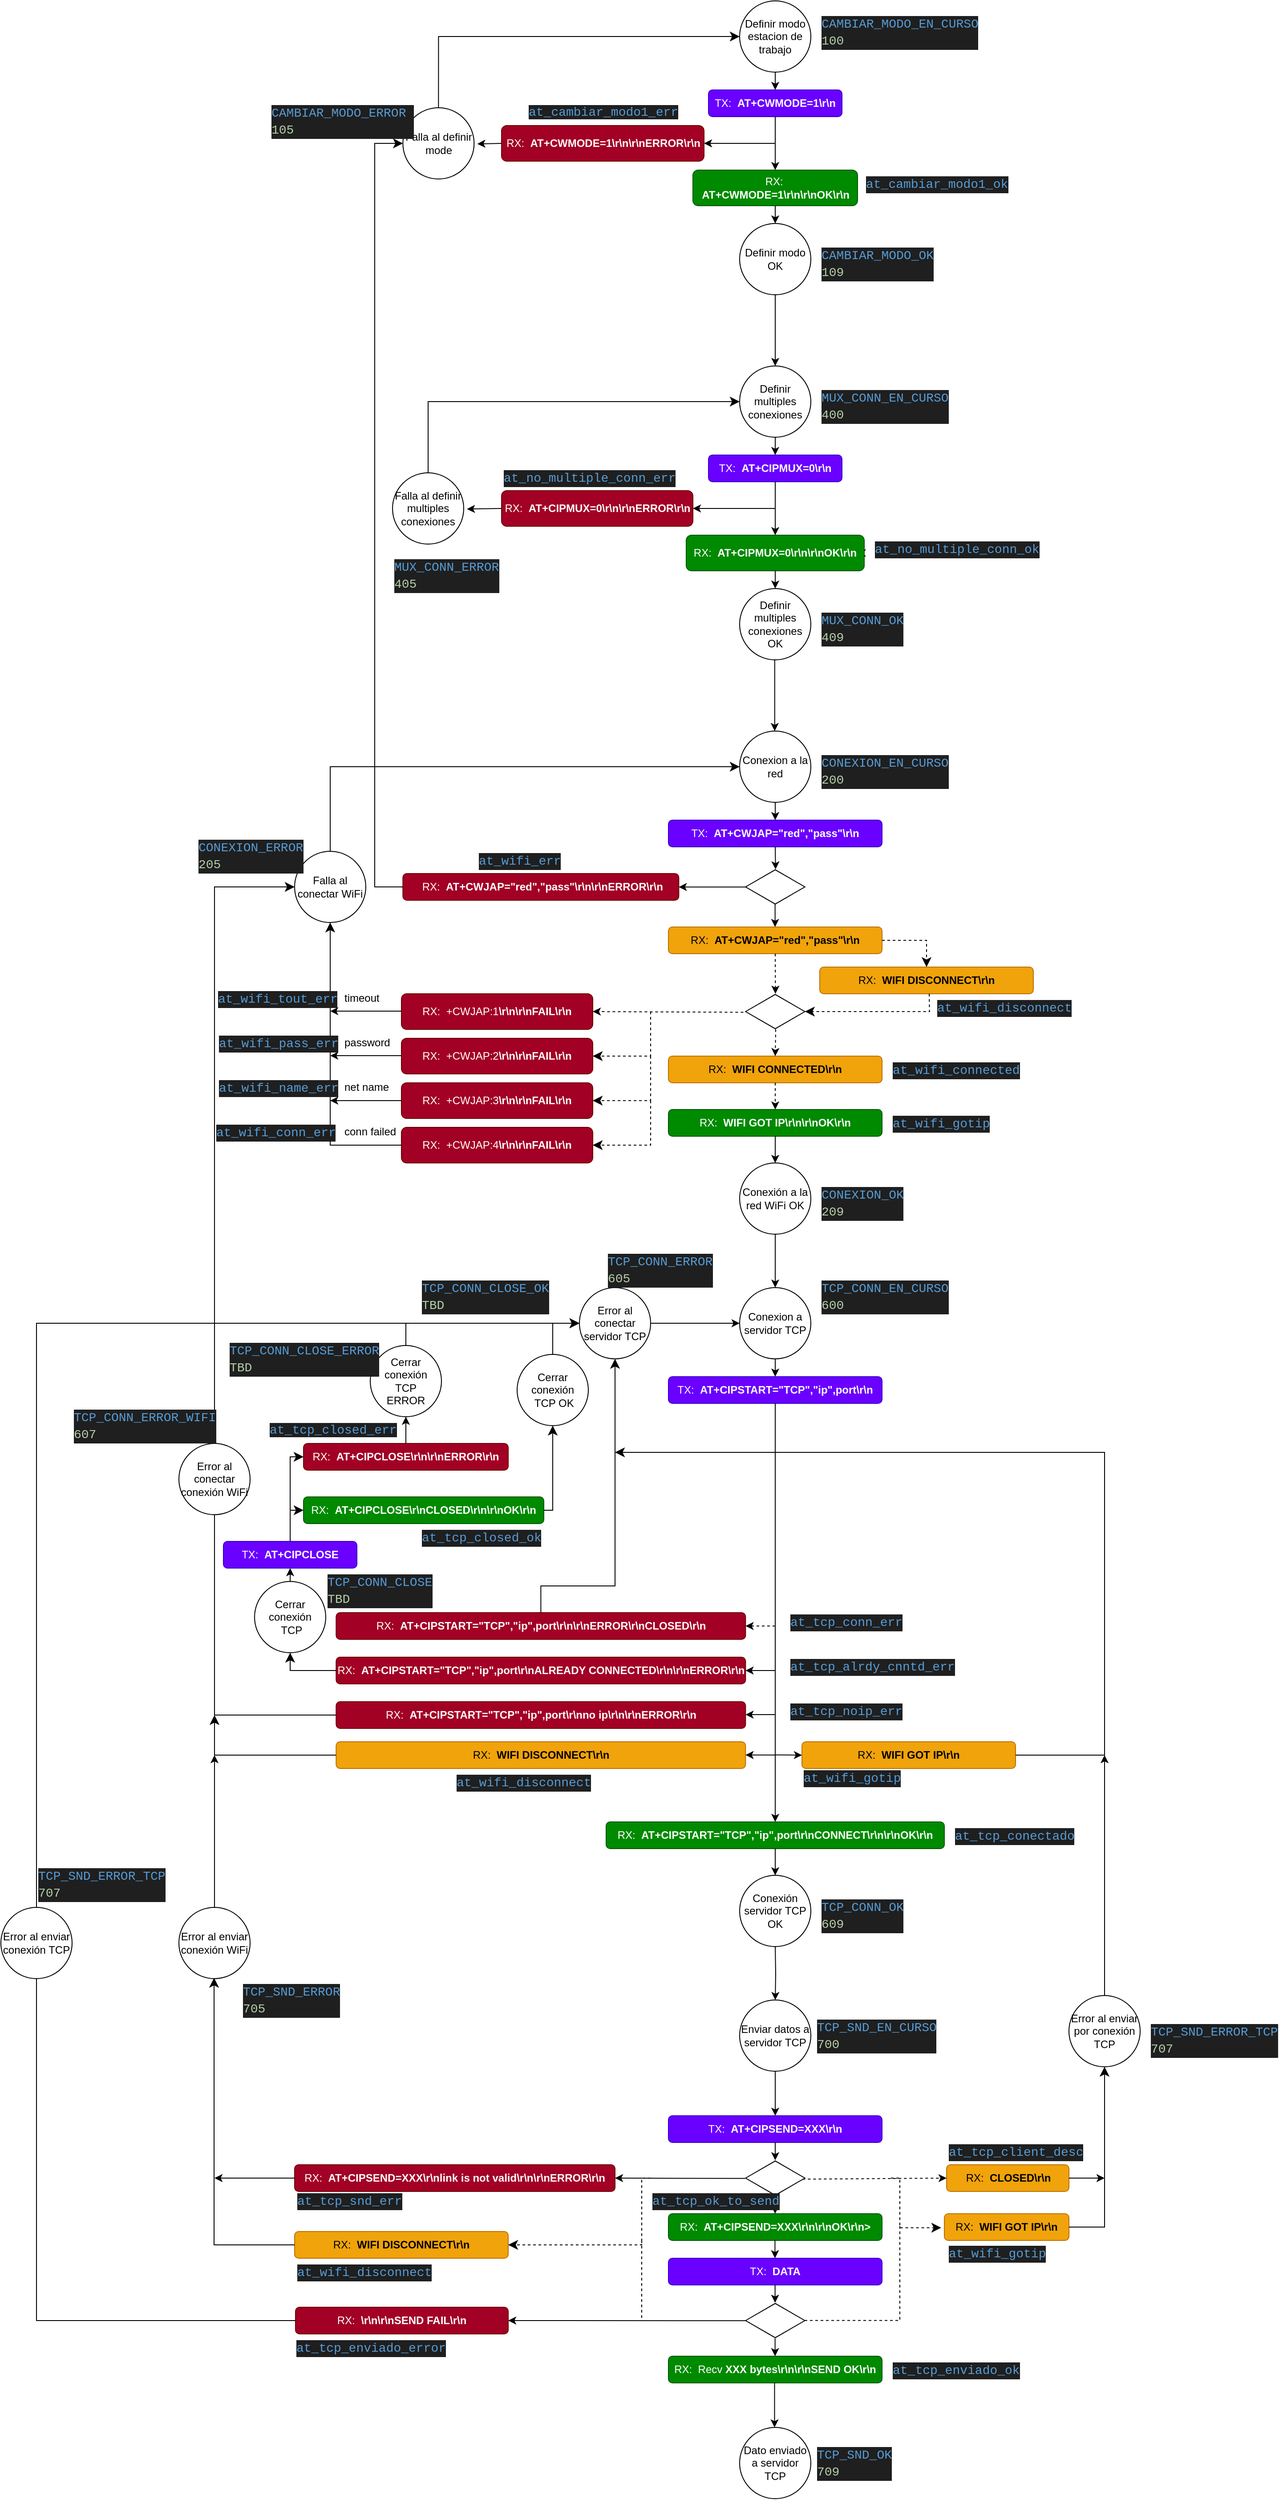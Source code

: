 <mxfile version="24.2.5" type="device">
  <diagram name="Page-1" id="80QpB-B04bkWbyGfEv_a">
    <mxGraphModel dx="1285" dy="866" grid="1" gridSize="10" guides="1" tooltips="1" connect="1" arrows="1" fold="1" page="1" pageScale="1" pageWidth="3300" pageHeight="4681" math="0" shadow="0">
      <root>
        <mxCell id="0" />
        <mxCell id="1" parent="0" />
        <mxCell id="Xc40PflhPrWWfSKv4Lwu-1" value="Definir modo estacion de trabajo" style="ellipse;whiteSpace=wrap;html=1;aspect=fixed;" parent="1" vertex="1">
          <mxGeometry x="1350" y="200" width="80" height="80" as="geometry" />
        </mxCell>
        <mxCell id="Xc40PflhPrWWfSKv4Lwu-2" value="TX:&amp;nbsp; &lt;b&gt;AT+CWMODE=1\r\n&lt;/b&gt;" style="rounded=1;whiteSpace=wrap;html=1;fillColor=#6a00ff;fontColor=#ffffff;strokeColor=#3700CC;" parent="1" vertex="1">
          <mxGeometry x="1315" y="300" width="150" height="30" as="geometry" />
        </mxCell>
        <mxCell id="Xc40PflhPrWWfSKv4Lwu-3" value="" style="endArrow=classic;html=1;rounded=0;exitX=0.5;exitY=1;exitDx=0;exitDy=0;entryX=0.5;entryY=0;entryDx=0;entryDy=0;" parent="1" source="Xc40PflhPrWWfSKv4Lwu-1" target="Xc40PflhPrWWfSKv4Lwu-2" edge="1">
          <mxGeometry width="50" height="50" relative="1" as="geometry">
            <mxPoint x="1510" y="390" as="sourcePoint" />
            <mxPoint x="1560" y="340" as="targetPoint" />
          </mxGeometry>
        </mxCell>
        <mxCell id="Xc40PflhPrWWfSKv4Lwu-4" value="Definir modo OK" style="ellipse;whiteSpace=wrap;html=1;aspect=fixed;" parent="1" vertex="1">
          <mxGeometry x="1350" y="450" width="80" height="80" as="geometry" />
        </mxCell>
        <mxCell id="Xc40PflhPrWWfSKv4Lwu-6" value="RX:&amp;nbsp; &lt;b&gt;AT+CWMODE=1\r\n&lt;/b&gt;&lt;b&gt;\r\nOK&lt;/b&gt;&lt;b&gt;\r\n&lt;/b&gt;" style="rounded=1;whiteSpace=wrap;html=1;fillColor=#008a00;fontColor=#ffffff;strokeColor=#005700;" parent="1" vertex="1">
          <mxGeometry x="1297.5" y="390" width="185" height="40" as="geometry" />
        </mxCell>
        <mxCell id="Xc40PflhPrWWfSKv4Lwu-7" value="" style="endArrow=classic;html=1;rounded=0;entryX=0.5;entryY=0;entryDx=0;entryDy=0;" parent="1" target="Xc40PflhPrWWfSKv4Lwu-4" edge="1">
          <mxGeometry width="50" height="50" relative="1" as="geometry">
            <mxPoint x="1390" y="430" as="sourcePoint" />
            <mxPoint x="1560" y="380" as="targetPoint" />
          </mxGeometry>
        </mxCell>
        <mxCell id="Xc40PflhPrWWfSKv4Lwu-9" value="" style="endArrow=classic;html=1;rounded=0;exitX=0.5;exitY=1;exitDx=0;exitDy=0;entryX=0.5;entryY=0;entryDx=0;entryDy=0;" parent="1" source="Xc40PflhPrWWfSKv4Lwu-2" target="Xc40PflhPrWWfSKv4Lwu-6" edge="1">
          <mxGeometry width="50" height="50" relative="1" as="geometry">
            <mxPoint x="1420" y="370" as="sourcePoint" />
            <mxPoint x="1470" y="320" as="targetPoint" />
          </mxGeometry>
        </mxCell>
        <mxCell id="Xc40PflhPrWWfSKv4Lwu-10" value="RX:&amp;nbsp; &lt;b&gt;AT+CWMODE=1\r\n&lt;/b&gt;&lt;b&gt;\r\nERROR&lt;/b&gt;&lt;b&gt;\r\n&lt;/b&gt;" style="rounded=1;whiteSpace=wrap;html=1;fillColor=#a20025;fontColor=#ffffff;strokeColor=#6F0000;" parent="1" vertex="1">
          <mxGeometry x="1082.5" y="340" width="227.5" height="40" as="geometry" />
        </mxCell>
        <mxCell id="Xc40PflhPrWWfSKv4Lwu-11" value="" style="endArrow=classic;html=1;rounded=0;entryX=1;entryY=0.5;entryDx=0;entryDy=0;" parent="1" target="Xc40PflhPrWWfSKv4Lwu-10" edge="1">
          <mxGeometry width="50" height="50" relative="1" as="geometry">
            <mxPoint x="1390" y="360" as="sourcePoint" />
            <mxPoint x="1340" y="360" as="targetPoint" />
          </mxGeometry>
        </mxCell>
        <mxCell id="Xc40PflhPrWWfSKv4Lwu-12" value="Falla al definir mode" style="ellipse;whiteSpace=wrap;html=1;aspect=fixed;" parent="1" vertex="1">
          <mxGeometry x="971.66" y="320" width="80" height="80" as="geometry" />
        </mxCell>
        <mxCell id="Xc40PflhPrWWfSKv4Lwu-13" value="" style="endArrow=classic;html=1;rounded=0;exitX=0;exitY=0.5;exitDx=0;exitDy=0;entryX=1.045;entryY=0.508;entryDx=0;entryDy=0;entryPerimeter=0;" parent="1" source="Xc40PflhPrWWfSKv4Lwu-10" target="Xc40PflhPrWWfSKv4Lwu-12" edge="1">
          <mxGeometry width="50" height="50" relative="1" as="geometry">
            <mxPoint x="1120" y="410" as="sourcePoint" />
            <mxPoint x="1170" y="360" as="targetPoint" />
          </mxGeometry>
        </mxCell>
        <mxCell id="Xc40PflhPrWWfSKv4Lwu-16" value="" style="edgeStyle=segmentEdgeStyle;endArrow=classic;html=1;curved=0;rounded=0;endSize=8;startSize=8;exitX=0.5;exitY=0;exitDx=0;exitDy=0;entryX=0;entryY=0.5;entryDx=0;entryDy=0;" parent="1" source="Xc40PflhPrWWfSKv4Lwu-12" target="Xc40PflhPrWWfSKv4Lwu-1" edge="1">
          <mxGeometry width="50" height="50" relative="1" as="geometry">
            <mxPoint x="1120" y="330" as="sourcePoint" />
            <mxPoint x="1170" y="280" as="targetPoint" />
            <Array as="points">
              <mxPoint x="1012" y="240" />
            </Array>
          </mxGeometry>
        </mxCell>
        <mxCell id="Xc40PflhPrWWfSKv4Lwu-17" value="Definir multiples conexiones" style="ellipse;whiteSpace=wrap;html=1;aspect=fixed;" parent="1" vertex="1">
          <mxGeometry x="1350" y="610" width="80" height="80" as="geometry" />
        </mxCell>
        <mxCell id="Xc40PflhPrWWfSKv4Lwu-18" value="TX:&amp;nbsp; &lt;b&gt;AT+CIPMUX=0\r\n&lt;/b&gt;" style="rounded=1;whiteSpace=wrap;html=1;fillColor=#6a00ff;fontColor=#ffffff;strokeColor=#3700CC;" parent="1" vertex="1">
          <mxGeometry x="1315" y="710" width="150" height="30" as="geometry" />
        </mxCell>
        <mxCell id="Xc40PflhPrWWfSKv4Lwu-19" value="" style="endArrow=classic;html=1;rounded=0;exitX=0.5;exitY=1;exitDx=0;exitDy=0;entryX=0.5;entryY=0;entryDx=0;entryDy=0;" parent="1" source="Xc40PflhPrWWfSKv4Lwu-17" target="Xc40PflhPrWWfSKv4Lwu-18" edge="1">
          <mxGeometry width="50" height="50" relative="1" as="geometry">
            <mxPoint x="1510" y="800" as="sourcePoint" />
            <mxPoint x="1560" y="750" as="targetPoint" />
          </mxGeometry>
        </mxCell>
        <mxCell id="Xc40PflhPrWWfSKv4Lwu-20" value="Definir multiples conexiones OK" style="ellipse;whiteSpace=wrap;html=1;aspect=fixed;" parent="1" vertex="1">
          <mxGeometry x="1350" y="860" width="80" height="80" as="geometry" />
        </mxCell>
        <mxCell id="P4vxd5wbJ3RB-dHraKUC-9" style="edgeStyle=orthogonalEdgeStyle;rounded=0;orthogonalLoop=1;jettySize=auto;html=1;exitX=1;exitY=0.5;exitDx=0;exitDy=0;" parent="1" source="Xc40PflhPrWWfSKv4Lwu-21" edge="1">
          <mxGeometry relative="1" as="geometry">
            <mxPoint x="1482.742" y="819.71" as="targetPoint" />
          </mxGeometry>
        </mxCell>
        <mxCell id="Xc40PflhPrWWfSKv4Lwu-21" value="RX:&amp;nbsp; &lt;b&gt;AT+&lt;/b&gt;&lt;b&gt;CIPMUX&lt;/b&gt;&lt;b&gt;=0\r\n&lt;/b&gt;&lt;b&gt;\r\nOK&lt;/b&gt;&lt;b&gt;\r\n&lt;/b&gt;" style="rounded=1;whiteSpace=wrap;html=1;fillColor=#008a00;fontColor=#ffffff;strokeColor=#005700;" parent="1" vertex="1">
          <mxGeometry x="1290" y="800" width="200" height="40" as="geometry" />
        </mxCell>
        <mxCell id="Xc40PflhPrWWfSKv4Lwu-22" value="" style="endArrow=classic;html=1;rounded=0;entryX=0.5;entryY=0;entryDx=0;entryDy=0;" parent="1" target="Xc40PflhPrWWfSKv4Lwu-20" edge="1">
          <mxGeometry width="50" height="50" relative="1" as="geometry">
            <mxPoint x="1390" y="840" as="sourcePoint" />
            <mxPoint x="1560" y="790" as="targetPoint" />
          </mxGeometry>
        </mxCell>
        <mxCell id="Xc40PflhPrWWfSKv4Lwu-23" value="" style="endArrow=classic;html=1;rounded=0;exitX=0.5;exitY=1;exitDx=0;exitDy=0;entryX=0.5;entryY=0;entryDx=0;entryDy=0;" parent="1" source="Xc40PflhPrWWfSKv4Lwu-18" target="Xc40PflhPrWWfSKv4Lwu-21" edge="1">
          <mxGeometry width="50" height="50" relative="1" as="geometry">
            <mxPoint x="1420" y="780" as="sourcePoint" />
            <mxPoint x="1470" y="730" as="targetPoint" />
          </mxGeometry>
        </mxCell>
        <mxCell id="Xc40PflhPrWWfSKv4Lwu-24" value="RX:&amp;nbsp; &lt;b&gt;AT+&lt;/b&gt;&lt;b&gt;CIPMUX&lt;/b&gt;&lt;b&gt;=0\r\n&lt;/b&gt;&lt;b&gt;\r\nERROR&lt;/b&gt;&lt;b&gt;\r\n&lt;/b&gt;" style="rounded=1;whiteSpace=wrap;html=1;fillColor=#a20025;fontColor=#ffffff;strokeColor=#6F0000;" parent="1" vertex="1">
          <mxGeometry x="1082.5" y="750" width="215" height="40" as="geometry" />
        </mxCell>
        <mxCell id="Xc40PflhPrWWfSKv4Lwu-25" value="" style="endArrow=classic;html=1;rounded=0;entryX=1;entryY=0.5;entryDx=0;entryDy=0;" parent="1" target="Xc40PflhPrWWfSKv4Lwu-24" edge="1">
          <mxGeometry width="50" height="50" relative="1" as="geometry">
            <mxPoint x="1390" y="770" as="sourcePoint" />
            <mxPoint x="1340" y="770" as="targetPoint" />
          </mxGeometry>
        </mxCell>
        <mxCell id="Xc40PflhPrWWfSKv4Lwu-26" value="Falla al definir multiples conexiones" style="ellipse;whiteSpace=wrap;html=1;aspect=fixed;" parent="1" vertex="1">
          <mxGeometry x="960" y="730" width="80" height="80" as="geometry" />
        </mxCell>
        <mxCell id="Xc40PflhPrWWfSKv4Lwu-27" value="" style="endArrow=classic;html=1;rounded=0;exitX=0;exitY=0.5;exitDx=0;exitDy=0;entryX=1.045;entryY=0.508;entryDx=0;entryDy=0;entryPerimeter=0;" parent="1" source="Xc40PflhPrWWfSKv4Lwu-24" target="Xc40PflhPrWWfSKv4Lwu-26" edge="1">
          <mxGeometry width="50" height="50" relative="1" as="geometry">
            <mxPoint x="1120" y="820" as="sourcePoint" />
            <mxPoint x="1170" y="770" as="targetPoint" />
          </mxGeometry>
        </mxCell>
        <mxCell id="Xc40PflhPrWWfSKv4Lwu-28" value="" style="edgeStyle=segmentEdgeStyle;endArrow=classic;html=1;curved=0;rounded=0;endSize=8;startSize=8;exitX=0.5;exitY=0;exitDx=0;exitDy=0;entryX=0;entryY=0.5;entryDx=0;entryDy=0;" parent="1" source="Xc40PflhPrWWfSKv4Lwu-26" target="Xc40PflhPrWWfSKv4Lwu-17" edge="1">
          <mxGeometry width="50" height="50" relative="1" as="geometry">
            <mxPoint x="1120" y="740" as="sourcePoint" />
            <mxPoint x="1170" y="690" as="targetPoint" />
            <Array as="points">
              <mxPoint x="1000" y="650" />
            </Array>
          </mxGeometry>
        </mxCell>
        <mxCell id="Xc40PflhPrWWfSKv4Lwu-29" value="Conexion a la red" style="ellipse;whiteSpace=wrap;html=1;aspect=fixed;" parent="1" vertex="1">
          <mxGeometry x="1350" y="1020" width="80" height="80" as="geometry" />
        </mxCell>
        <mxCell id="Xc40PflhPrWWfSKv4Lwu-30" value="TX:&amp;nbsp; &lt;b&gt;AT+CWJAP=&quot;red&quot;,&quot;pass&quot;\r\n&lt;/b&gt;" style="rounded=1;whiteSpace=wrap;html=1;fillColor=#6a00ff;fontColor=#ffffff;strokeColor=#3700CC;" parent="1" vertex="1">
          <mxGeometry x="1270" y="1120" width="240" height="30" as="geometry" />
        </mxCell>
        <mxCell id="Xc40PflhPrWWfSKv4Lwu-31" value="" style="endArrow=classic;html=1;rounded=0;exitX=0.5;exitY=1;exitDx=0;exitDy=0;entryX=0.5;entryY=0;entryDx=0;entryDy=0;" parent="1" source="Xc40PflhPrWWfSKv4Lwu-29" target="Xc40PflhPrWWfSKv4Lwu-30" edge="1">
          <mxGeometry width="50" height="50" relative="1" as="geometry">
            <mxPoint x="1510" y="1210" as="sourcePoint" />
            <mxPoint x="1560" y="1160" as="targetPoint" />
          </mxGeometry>
        </mxCell>
        <mxCell id="P4vxd5wbJ3RB-dHraKUC-3" style="edgeStyle=orthogonalEdgeStyle;rounded=0;orthogonalLoop=1;jettySize=auto;html=1;exitX=0.5;exitY=1;exitDx=0;exitDy=0;" parent="1" source="Xc40PflhPrWWfSKv4Lwu-32" target="Xc40PflhPrWWfSKv4Lwu-74" edge="1">
          <mxGeometry relative="1" as="geometry" />
        </mxCell>
        <mxCell id="Xc40PflhPrWWfSKv4Lwu-32" value="Conexión a la red WiFi OK" style="ellipse;whiteSpace=wrap;html=1;aspect=fixed;" parent="1" vertex="1">
          <mxGeometry x="1350" y="1505" width="80" height="80" as="geometry" />
        </mxCell>
        <mxCell id="Xc40PflhPrWWfSKv4Lwu-35" value="" style="endArrow=classic;html=1;rounded=0;exitX=0.5;exitY=1;exitDx=0;exitDy=0;entryX=0.505;entryY=0.008;entryDx=0;entryDy=0;entryPerimeter=0;" parent="1" source="Xc40PflhPrWWfSKv4Lwu-30" target="P4vxd5wbJ3RB-dHraKUC-7" edge="1">
          <mxGeometry width="50" height="50" relative="1" as="geometry">
            <mxPoint x="1420" y="1190" as="sourcePoint" />
            <mxPoint x="1390" y="1180" as="targetPoint" />
          </mxGeometry>
        </mxCell>
        <mxCell id="Xc40PflhPrWWfSKv4Lwu-36" value="RX:&amp;nbsp; +CWJAP:1&lt;b&gt;\r\n&lt;/b&gt;&lt;b&gt;\r\nFAIL&lt;/b&gt;&lt;b&gt;\r\n&lt;/b&gt;" style="rounded=1;whiteSpace=wrap;html=1;fillColor=#a20025;fontColor=#ffffff;strokeColor=#6F0000;" parent="1" vertex="1">
          <mxGeometry x="970" y="1315" width="215" height="40" as="geometry" />
        </mxCell>
        <mxCell id="Xc40PflhPrWWfSKv4Lwu-38" value="Falla al conectar WiFi" style="ellipse;whiteSpace=wrap;html=1;aspect=fixed;" parent="1" vertex="1">
          <mxGeometry x="850" y="1155" width="80" height="80" as="geometry" />
        </mxCell>
        <mxCell id="Xc40PflhPrWWfSKv4Lwu-40" value="" style="edgeStyle=segmentEdgeStyle;endArrow=classic;html=1;curved=0;rounded=0;endSize=8;startSize=8;exitX=0.5;exitY=0;exitDx=0;exitDy=0;entryX=0;entryY=0.5;entryDx=0;entryDy=0;" parent="1" source="Xc40PflhPrWWfSKv4Lwu-38" target="Xc40PflhPrWWfSKv4Lwu-29" edge="1">
          <mxGeometry width="50" height="50" relative="1" as="geometry">
            <mxPoint x="1120" y="1150" as="sourcePoint" />
            <mxPoint x="1170" y="1100" as="targetPoint" />
            <Array as="points">
              <mxPoint x="890" y="1060" />
            </Array>
          </mxGeometry>
        </mxCell>
        <mxCell id="Xc40PflhPrWWfSKv4Lwu-41" value="RX:&amp;nbsp; &lt;b&gt;AT+CWJAP=&quot;red&quot;,&quot;pass&quot;\r\n&lt;/b&gt;" style="rounded=1;whiteSpace=wrap;html=1;fillColor=#f0a30a;fontColor=#000000;strokeColor=#BD7000;" parent="1" vertex="1">
          <mxGeometry x="1269.99" y="1240" width="240" height="30" as="geometry" />
        </mxCell>
        <mxCell id="Xc40PflhPrWWfSKv4Lwu-42" value="" style="endArrow=classic;html=1;rounded=0;dashed=1;exitX=0.5;exitY=1;exitDx=0;exitDy=0;" parent="1" source="Xc40PflhPrWWfSKv4Lwu-41" edge="1">
          <mxGeometry width="50" height="50" relative="1" as="geometry">
            <mxPoint x="1390" y="1275" as="sourcePoint" />
            <mxPoint x="1390.23" y="1315" as="targetPoint" />
          </mxGeometry>
        </mxCell>
        <mxCell id="Xc40PflhPrWWfSKv4Lwu-43" value="RX:&amp;nbsp; &lt;b&gt;WIFI DISCONNECT\r\n&lt;/b&gt;" style="rounded=1;whiteSpace=wrap;html=1;fillColor=#f0a30a;fontColor=#000000;strokeColor=#BD7000;" parent="1" vertex="1">
          <mxGeometry x="1440" y="1285" width="240" height="30" as="geometry" />
        </mxCell>
        <mxCell id="Xc40PflhPrWWfSKv4Lwu-44" value="" style="html=1;whiteSpace=wrap;aspect=fixed;shape=isoRectangle;" parent="1" vertex="1">
          <mxGeometry x="1356.66" y="1315" width="66.67" height="40" as="geometry" />
        </mxCell>
        <mxCell id="Xc40PflhPrWWfSKv4Lwu-45" value="" style="edgeStyle=segmentEdgeStyle;endArrow=classic;html=1;curved=0;rounded=0;endSize=8;startSize=8;exitX=1;exitY=0.5;exitDx=0;exitDy=0;dashed=1;" parent="1" source="Xc40PflhPrWWfSKv4Lwu-41" target="Xc40PflhPrWWfSKv4Lwu-43" edge="1">
          <mxGeometry width="50" height="50" relative="1" as="geometry">
            <mxPoint x="1380" y="1335" as="sourcePoint" />
            <mxPoint x="1430" y="1285" as="targetPoint" />
          </mxGeometry>
        </mxCell>
        <mxCell id="Xc40PflhPrWWfSKv4Lwu-47" value="" style="edgeStyle=elbowEdgeStyle;elbow=horizontal;endArrow=classic;html=1;curved=0;rounded=0;endSize=8;startSize=8;dashed=1;" parent="1" edge="1">
          <mxGeometry width="50" height="50" relative="1" as="geometry">
            <mxPoint x="1563" y="1315" as="sourcePoint" />
            <mxPoint x="1423.33" y="1335" as="targetPoint" />
            <Array as="points">
              <mxPoint x="1563.33" y="1315" />
            </Array>
          </mxGeometry>
        </mxCell>
        <mxCell id="Xc40PflhPrWWfSKv4Lwu-48" value="RX:&amp;nbsp; &lt;b&gt;WIFI CONNECTED\r\n&lt;/b&gt;" style="rounded=1;whiteSpace=wrap;html=1;fillColor=#f0a30a;fontColor=#000000;strokeColor=#BD7000;" parent="1" vertex="1">
          <mxGeometry x="1270" y="1385" width="240" height="30" as="geometry" />
        </mxCell>
        <mxCell id="Xc40PflhPrWWfSKv4Lwu-49" value="RX:&amp;nbsp; &lt;b&gt;WIFI GOT IP&lt;/b&gt;&lt;b&gt;\r\n&lt;/b&gt;&lt;b&gt;\r\nOK&lt;/b&gt;&lt;b&gt;\r\n&lt;/b&gt;" style="rounded=1;whiteSpace=wrap;html=1;fillColor=#008a00;fontColor=#ffffff;strokeColor=#005700;" parent="1" vertex="1">
          <mxGeometry x="1270" y="1445" width="240" height="30" as="geometry" />
        </mxCell>
        <mxCell id="Xc40PflhPrWWfSKv4Lwu-50" value="" style="endArrow=classic;html=1;rounded=0;exitX=0.508;exitY=0.998;exitDx=0;exitDy=0;exitPerimeter=0;entryX=0.5;entryY=0;entryDx=0;entryDy=0;dashed=1;" parent="1" source="Xc40PflhPrWWfSKv4Lwu-44" target="Xc40PflhPrWWfSKv4Lwu-48" edge="1">
          <mxGeometry width="50" height="50" relative="1" as="geometry">
            <mxPoint x="1400" y="1355" as="sourcePoint" />
            <mxPoint x="1430" y="1315" as="targetPoint" />
          </mxGeometry>
        </mxCell>
        <mxCell id="Xc40PflhPrWWfSKv4Lwu-53" value="" style="endArrow=classic;html=1;rounded=0;exitX=0.5;exitY=1;exitDx=0;exitDy=0;entryX=0.5;entryY=0;entryDx=0;entryDy=0;dashed=1;" parent="1" source="Xc40PflhPrWWfSKv4Lwu-48" target="Xc40PflhPrWWfSKv4Lwu-49" edge="1">
          <mxGeometry width="50" height="50" relative="1" as="geometry">
            <mxPoint x="1380" y="1365" as="sourcePoint" />
            <mxPoint x="1430" y="1315" as="targetPoint" />
          </mxGeometry>
        </mxCell>
        <mxCell id="Xc40PflhPrWWfSKv4Lwu-54" value="RX:&amp;nbsp; +CWJAP:2&lt;b&gt;\r\n&lt;/b&gt;&lt;b&gt;\r\nFAIL&lt;/b&gt;&lt;b&gt;\r\n&lt;/b&gt;" style="rounded=1;whiteSpace=wrap;html=1;fillColor=#a20025;fontColor=#ffffff;strokeColor=#6F0000;" parent="1" vertex="1">
          <mxGeometry x="970" y="1365" width="215" height="40" as="geometry" />
        </mxCell>
        <mxCell id="Xc40PflhPrWWfSKv4Lwu-56" value="RX:&amp;nbsp; +CWJAP:3&lt;b&gt;\r\n&lt;/b&gt;&lt;b&gt;\r\nFAIL&lt;/b&gt;&lt;b&gt;\r\n&lt;/b&gt;" style="rounded=1;whiteSpace=wrap;html=1;fillColor=#a20025;fontColor=#ffffff;strokeColor=#6F0000;" parent="1" vertex="1">
          <mxGeometry x="970" y="1415" width="215" height="40" as="geometry" />
        </mxCell>
        <mxCell id="Xc40PflhPrWWfSKv4Lwu-58" value="RX:&amp;nbsp; +CWJAP:4&lt;b&gt;\r\n&lt;/b&gt;&lt;b&gt;\r\nFAIL&lt;/b&gt;&lt;b&gt;\r\n&lt;/b&gt;" style="rounded=1;whiteSpace=wrap;html=1;fillColor=#a20025;fontColor=#ffffff;strokeColor=#6F0000;" parent="1" vertex="1">
          <mxGeometry x="970" y="1465" width="215" height="40" as="geometry" />
        </mxCell>
        <mxCell id="Xc40PflhPrWWfSKv4Lwu-60" value="" style="endArrow=classic;html=1;rounded=0;exitX=-0.037;exitY=0.52;exitDx=0;exitDy=0;exitPerimeter=0;entryX=1;entryY=0.5;entryDx=0;entryDy=0;dashed=1;" parent="1" source="Xc40PflhPrWWfSKv4Lwu-44" target="Xc40PflhPrWWfSKv4Lwu-36" edge="1">
          <mxGeometry width="50" height="50" relative="1" as="geometry">
            <mxPoint x="1380" y="1365" as="sourcePoint" />
            <mxPoint x="1430" y="1315" as="targetPoint" />
          </mxGeometry>
        </mxCell>
        <mxCell id="Xc40PflhPrWWfSKv4Lwu-61" value="" style="endArrow=classic;html=1;rounded=0;exitX=0.5;exitY=1;exitDx=0;exitDy=0;entryX=0.5;entryY=0;entryDx=0;entryDy=0;" parent="1" source="Xc40PflhPrWWfSKv4Lwu-49" target="Xc40PflhPrWWfSKv4Lwu-32" edge="1">
          <mxGeometry width="50" height="50" relative="1" as="geometry">
            <mxPoint x="1380" y="1365" as="sourcePoint" />
            <mxPoint x="1430" y="1315" as="targetPoint" />
          </mxGeometry>
        </mxCell>
        <mxCell id="Xc40PflhPrWWfSKv4Lwu-62" value="" style="edgeStyle=segmentEdgeStyle;endArrow=classic;html=1;curved=0;rounded=0;endSize=8;startSize=8;entryX=1;entryY=0.5;entryDx=0;entryDy=0;dashed=1;" parent="1" target="Xc40PflhPrWWfSKv4Lwu-54" edge="1">
          <mxGeometry width="50" height="50" relative="1" as="geometry">
            <mxPoint x="1250" y="1335" as="sourcePoint" />
            <mxPoint x="1430" y="1315" as="targetPoint" />
            <Array as="points">
              <mxPoint x="1250" y="1385" />
            </Array>
          </mxGeometry>
        </mxCell>
        <mxCell id="Xc40PflhPrWWfSKv4Lwu-63" value="" style="edgeStyle=segmentEdgeStyle;endArrow=classic;html=1;curved=0;rounded=0;endSize=8;startSize=8;entryX=1;entryY=0.5;entryDx=0;entryDy=0;dashed=1;" parent="1" edge="1">
          <mxGeometry width="50" height="50" relative="1" as="geometry">
            <mxPoint x="1250" y="1385" as="sourcePoint" />
            <mxPoint x="1185" y="1435" as="targetPoint" />
            <Array as="points">
              <mxPoint x="1250" y="1435" />
            </Array>
          </mxGeometry>
        </mxCell>
        <mxCell id="Xc40PflhPrWWfSKv4Lwu-64" value="" style="edgeStyle=segmentEdgeStyle;endArrow=classic;html=1;curved=0;rounded=0;endSize=8;startSize=8;entryX=1;entryY=0.5;entryDx=0;entryDy=0;dashed=1;" parent="1" edge="1">
          <mxGeometry width="50" height="50" relative="1" as="geometry">
            <mxPoint x="1250" y="1435" as="sourcePoint" />
            <mxPoint x="1185" y="1485" as="targetPoint" />
            <Array as="points">
              <mxPoint x="1250" y="1485" />
            </Array>
          </mxGeometry>
        </mxCell>
        <mxCell id="Xc40PflhPrWWfSKv4Lwu-66" value="" style="edgeStyle=segmentEdgeStyle;endArrow=classic;html=1;curved=0;rounded=0;endSize=8;startSize=8;exitX=0;exitY=0.5;exitDx=0;exitDy=0;entryX=0.5;entryY=1;entryDx=0;entryDy=0;" parent="1" source="Xc40PflhPrWWfSKv4Lwu-58" target="Xc40PflhPrWWfSKv4Lwu-38" edge="1">
          <mxGeometry width="50" height="50" relative="1" as="geometry">
            <mxPoint x="840" y="1485" as="sourcePoint" />
            <mxPoint x="890" y="1275" as="targetPoint" />
          </mxGeometry>
        </mxCell>
        <mxCell id="Xc40PflhPrWWfSKv4Lwu-67" value="" style="endArrow=classic;html=1;rounded=0;exitX=0;exitY=0.5;exitDx=0;exitDy=0;" parent="1" source="Xc40PflhPrWWfSKv4Lwu-56" edge="1">
          <mxGeometry width="50" height="50" relative="1" as="geometry">
            <mxPoint x="1380" y="1455" as="sourcePoint" />
            <mxPoint x="890" y="1435" as="targetPoint" />
          </mxGeometry>
        </mxCell>
        <mxCell id="Xc40PflhPrWWfSKv4Lwu-68" value="" style="endArrow=classic;html=1;rounded=0;exitX=0;exitY=0.5;exitDx=0;exitDy=0;" parent="1" edge="1">
          <mxGeometry width="50" height="50" relative="1" as="geometry">
            <mxPoint x="970" y="1384.55" as="sourcePoint" />
            <mxPoint x="890" y="1384.55" as="targetPoint" />
          </mxGeometry>
        </mxCell>
        <mxCell id="Xc40PflhPrWWfSKv4Lwu-69" value="" style="endArrow=classic;html=1;rounded=0;exitX=0;exitY=0.5;exitDx=0;exitDy=0;" parent="1" edge="1">
          <mxGeometry width="50" height="50" relative="1" as="geometry">
            <mxPoint x="970" y="1334.55" as="sourcePoint" />
            <mxPoint x="890" y="1334.55" as="targetPoint" />
          </mxGeometry>
        </mxCell>
        <mxCell id="Xc40PflhPrWWfSKv4Lwu-70" value="timeout" style="text;strokeColor=none;fillColor=none;align=left;verticalAlign=middle;spacingLeft=4;spacingRight=4;overflow=hidden;points=[[0,0.5],[1,0.5]];portConstraint=eastwest;rotatable=0;whiteSpace=wrap;html=1;" parent="1" vertex="1">
          <mxGeometry x="900" y="1305" width="80" height="30" as="geometry" />
        </mxCell>
        <mxCell id="Xc40PflhPrWWfSKv4Lwu-71" value="password" style="text;strokeColor=none;fillColor=none;align=left;verticalAlign=middle;spacingLeft=4;spacingRight=4;overflow=hidden;points=[[0,0.5],[1,0.5]];portConstraint=eastwest;rotatable=0;whiteSpace=wrap;html=1;" parent="1" vertex="1">
          <mxGeometry x="900" y="1355" width="80" height="30" as="geometry" />
        </mxCell>
        <mxCell id="Xc40PflhPrWWfSKv4Lwu-72" value="net name" style="text;strokeColor=none;fillColor=none;align=left;verticalAlign=middle;spacingLeft=4;spacingRight=4;overflow=hidden;points=[[0,0.5],[1,0.5]];portConstraint=eastwest;rotatable=0;whiteSpace=wrap;html=1;" parent="1" vertex="1">
          <mxGeometry x="900" y="1405" width="80" height="30" as="geometry" />
        </mxCell>
        <mxCell id="Xc40PflhPrWWfSKv4Lwu-73" value="conn failed" style="text;strokeColor=none;fillColor=none;align=left;verticalAlign=middle;spacingLeft=4;spacingRight=4;overflow=hidden;points=[[0,0.5],[1,0.5]];portConstraint=eastwest;rotatable=0;whiteSpace=wrap;html=1;" parent="1" vertex="1">
          <mxGeometry x="900" y="1455" width="80" height="30" as="geometry" />
        </mxCell>
        <mxCell id="Xc40PflhPrWWfSKv4Lwu-74" value="Conexion a servidor TCP" style="ellipse;whiteSpace=wrap;html=1;aspect=fixed;" parent="1" vertex="1">
          <mxGeometry x="1350" y="1645" width="80" height="80" as="geometry" />
        </mxCell>
        <mxCell id="Xc40PflhPrWWfSKv4Lwu-75" value="TX:&amp;nbsp; &lt;b&gt;AT+CIPSTART=&quot;TCP&quot;,&quot;ip&quot;,port\r\n&lt;/b&gt;" style="rounded=1;whiteSpace=wrap;html=1;fillColor=#6a00ff;fontColor=#ffffff;strokeColor=#3700CC;" parent="1" vertex="1">
          <mxGeometry x="1270" y="1745" width="240" height="30" as="geometry" />
        </mxCell>
        <mxCell id="Xc40PflhPrWWfSKv4Lwu-76" value="" style="endArrow=classic;html=1;rounded=0;exitX=0.5;exitY=1;exitDx=0;exitDy=0;entryX=0.5;entryY=0;entryDx=0;entryDy=0;" parent="1" source="Xc40PflhPrWWfSKv4Lwu-74" target="Xc40PflhPrWWfSKv4Lwu-75" edge="1">
          <mxGeometry width="50" height="50" relative="1" as="geometry">
            <mxPoint x="1510" y="1835" as="sourcePoint" />
            <mxPoint x="1560" y="1785" as="targetPoint" />
          </mxGeometry>
        </mxCell>
        <mxCell id="Xc40PflhPrWWfSKv4Lwu-77" value="Conexión servidor TCP OK" style="ellipse;whiteSpace=wrap;html=1;aspect=fixed;" parent="1" vertex="1">
          <mxGeometry x="1350" y="2305" width="80" height="80" as="geometry" />
        </mxCell>
        <mxCell id="Xc40PflhPrWWfSKv4Lwu-78" value="" style="endArrow=classic;html=1;rounded=0;exitX=0.5;exitY=1;exitDx=0;exitDy=0;entryX=0.5;entryY=0;entryDx=0;entryDy=0;" parent="1" source="Xc40PflhPrWWfSKv4Lwu-75" target="Xc40PflhPrWWfSKv4Lwu-82" edge="1">
          <mxGeometry width="50" height="50" relative="1" as="geometry">
            <mxPoint x="1420" y="1815" as="sourcePoint" />
            <mxPoint x="1390" y="1805" as="targetPoint" />
          </mxGeometry>
        </mxCell>
        <mxCell id="Xc40PflhPrWWfSKv4Lwu-82" value="RX:&amp;nbsp;&amp;nbsp;&lt;b&gt;AT+CIPSTART=&quot;TCP&quot;,&quot;ip&quot;,port&lt;/b&gt;&lt;b&gt;\r\nCONNECT&lt;/b&gt;&lt;b&gt;\r\n&lt;/b&gt;&lt;b&gt;\r\nOK&lt;/b&gt;&lt;b&gt;\r\n&lt;/b&gt;" style="rounded=1;whiteSpace=wrap;html=1;fillColor=#008a00;fontColor=#ffffff;strokeColor=#005700;" parent="1" vertex="1">
          <mxGeometry x="1200" y="2245" width="380" height="30" as="geometry" />
        </mxCell>
        <mxCell id="Xc40PflhPrWWfSKv4Lwu-96" value="" style="endArrow=classic;html=1;rounded=0;exitX=0.5;exitY=1;exitDx=0;exitDy=0;entryX=0.5;entryY=0;entryDx=0;entryDy=0;" parent="1" target="Xc40PflhPrWWfSKv4Lwu-77" edge="1">
          <mxGeometry width="50" height="50" relative="1" as="geometry">
            <mxPoint x="1390" y="2275" as="sourcePoint" />
            <mxPoint x="1430" y="2115" as="targetPoint" />
          </mxGeometry>
        </mxCell>
        <mxCell id="Xc40PflhPrWWfSKv4Lwu-108" value="RX:&amp;nbsp;&amp;nbsp;&lt;b&gt;AT+CIPSTART=&quot;TCP&quot;,&quot;ip&quot;,port&lt;/b&gt;&lt;b&gt;\r\nALREADY CONNECTED&lt;/b&gt;&lt;b&gt;\r\n&lt;/b&gt;&lt;b&gt;\r\nERROR&lt;/b&gt;&lt;b&gt;\r\n&lt;/b&gt;" style="rounded=1;whiteSpace=wrap;html=1;fillColor=#a20025;fontColor=#ffffff;strokeColor=#6F0000;" parent="1" vertex="1">
          <mxGeometry x="896.66" y="2060" width="460" height="30" as="geometry" />
        </mxCell>
        <mxCell id="Xc40PflhPrWWfSKv4Lwu-109" value="RX:&amp;nbsp;&amp;nbsp;&lt;b&gt;AT+CIPSTART=&quot;TCP&quot;,&quot;ip&quot;,port&lt;/b&gt;&lt;b&gt;\r\nno ip&lt;/b&gt;&lt;b&gt;\r\n&lt;/b&gt;&lt;b&gt;\r\nERROR&lt;/b&gt;&lt;b&gt;\r\n&lt;/b&gt;" style="rounded=1;whiteSpace=wrap;html=1;fillColor=#a20025;fontColor=#ffffff;strokeColor=#6F0000;" parent="1" vertex="1">
          <mxGeometry x="896.66" y="2110" width="460" height="30" as="geometry" />
        </mxCell>
        <mxCell id="Xc40PflhPrWWfSKv4Lwu-110" value="RX:&amp;nbsp;&amp;nbsp;&lt;b&gt;AT+CIPSTART=&quot;TCP&quot;,&quot;ip&quot;,port&lt;/b&gt;&lt;b&gt;\r\n&lt;/b&gt;&lt;b&gt;\r\n&lt;/b&gt;&lt;b&gt;ERROR&lt;/b&gt;&lt;b&gt;\r\n&lt;/b&gt;&lt;b&gt;CLOSED&lt;/b&gt;&lt;b&gt;\r\n&lt;/b&gt;" style="rounded=1;whiteSpace=wrap;html=1;fillColor=#a20025;fontColor=#ffffff;strokeColor=#6F0000;" parent="1" vertex="1">
          <mxGeometry x="896.66" y="2010" width="460" height="30" as="geometry" />
        </mxCell>
        <mxCell id="Xc40PflhPrWWfSKv4Lwu-111" value="" style="endArrow=classic;html=1;rounded=0;entryX=1;entryY=0.5;entryDx=0;entryDy=0;dashed=1;" parent="1" target="Xc40PflhPrWWfSKv4Lwu-110" edge="1">
          <mxGeometry width="50" height="50" relative="1" as="geometry">
            <mxPoint x="1390" y="2025" as="sourcePoint" />
            <mxPoint x="1420" y="2050" as="targetPoint" />
          </mxGeometry>
        </mxCell>
        <mxCell id="Xc40PflhPrWWfSKv4Lwu-112" value="" style="endArrow=classic;html=1;rounded=0;entryX=1;entryY=0.5;entryDx=0;entryDy=0;" parent="1" target="Xc40PflhPrWWfSKv4Lwu-108" edge="1">
          <mxGeometry width="50" height="50" relative="1" as="geometry">
            <mxPoint x="1390" y="2075" as="sourcePoint" />
            <mxPoint x="1420" y="2050" as="targetPoint" />
          </mxGeometry>
        </mxCell>
        <mxCell id="Xc40PflhPrWWfSKv4Lwu-113" value="" style="endArrow=classic;html=1;rounded=0;entryX=1;entryY=0.5;entryDx=0;entryDy=0;" parent="1" edge="1">
          <mxGeometry width="50" height="50" relative="1" as="geometry">
            <mxPoint x="1389.66" y="2124.55" as="sourcePoint" />
            <mxPoint x="1356.66" y="2124.55" as="targetPoint" />
          </mxGeometry>
        </mxCell>
        <mxCell id="Xc40PflhPrWWfSKv4Lwu-115" value="" style="edgeStyle=elbowEdgeStyle;elbow=horizontal;endArrow=classic;html=1;curved=0;rounded=0;endSize=8;startSize=8;exitX=0;exitY=0.5;exitDx=0;exitDy=0;entryX=0;entryY=0.5;entryDx=0;entryDy=0;" parent="1" source="Xc40PflhPrWWfSKv4Lwu-109" target="Xc40PflhPrWWfSKv4Lwu-38" edge="1">
          <mxGeometry width="50" height="50" relative="1" as="geometry">
            <mxPoint x="1200" y="1760" as="sourcePoint" />
            <mxPoint x="890" y="1060" as="targetPoint" />
            <Array as="points">
              <mxPoint x="760" y="1790" />
            </Array>
          </mxGeometry>
        </mxCell>
        <mxCell id="Xc40PflhPrWWfSKv4Lwu-116" value="TX:&amp;nbsp; &lt;b&gt;AT+CIPCLOSE&lt;/b&gt;" style="rounded=1;whiteSpace=wrap;html=1;fillColor=#6a00ff;fontColor=#ffffff;strokeColor=#3700CC;" parent="1" vertex="1">
          <mxGeometry x="770" y="1930" width="150" height="30" as="geometry" />
        </mxCell>
        <mxCell id="Xc40PflhPrWWfSKv4Lwu-117" value="RX:&amp;nbsp; &lt;b&gt;AT+CIPCLOSE&lt;/b&gt;&lt;b&gt;\r\n&lt;/b&gt;&lt;b&gt;\r\nERROR&lt;/b&gt;&lt;b&gt;\r\n&lt;/b&gt;" style="rounded=1;whiteSpace=wrap;html=1;fillColor=#a20025;fontColor=#ffffff;strokeColor=#6F0000;" parent="1" vertex="1">
          <mxGeometry x="860" y="1820" width="230" height="30" as="geometry" />
        </mxCell>
        <mxCell id="Xc40PflhPrWWfSKv4Lwu-118" value="RX:&amp;nbsp; &lt;b&gt;AT+CIPCLOSE&lt;/b&gt;&lt;b&gt;\r\nCLOSED&lt;/b&gt;&lt;b&gt;\r\n\r\nOK&lt;/b&gt;&lt;b&gt;\r\n&lt;/b&gt;" style="rounded=1;whiteSpace=wrap;html=1;fillColor=#008a00;fontColor=#ffffff;strokeColor=#005700;" parent="1" vertex="1">
          <mxGeometry x="860" y="1880" width="270" height="30" as="geometry" />
        </mxCell>
        <mxCell id="Xc40PflhPrWWfSKv4Lwu-119" value="" style="edgeStyle=segmentEdgeStyle;endArrow=classic;html=1;curved=0;rounded=0;endSize=8;startSize=8;exitX=0;exitY=0.5;exitDx=0;exitDy=0;entryX=0.5;entryY=1;entryDx=0;entryDy=0;" parent="1" source="Xc40PflhPrWWfSKv4Lwu-108" target="Dkgv8G41BgkJthRIWQAd-58" edge="1">
          <mxGeometry width="50" height="50" relative="1" as="geometry">
            <mxPoint x="1160" y="1765" as="sourcePoint" />
            <mxPoint x="1210" y="1715" as="targetPoint" />
          </mxGeometry>
        </mxCell>
        <mxCell id="P4vxd5wbJ3RB-dHraKUC-1" value="" style="endArrow=classic;html=1;rounded=0;exitX=0.5;exitY=1;exitDx=0;exitDy=0;entryX=0.5;entryY=0;entryDx=0;entryDy=0;" parent="1" source="Xc40PflhPrWWfSKv4Lwu-4" target="Xc40PflhPrWWfSKv4Lwu-17" edge="1">
          <mxGeometry width="50" height="50" relative="1" as="geometry">
            <mxPoint x="1270" y="610" as="sourcePoint" />
            <mxPoint x="1320" y="560" as="targetPoint" />
          </mxGeometry>
        </mxCell>
        <mxCell id="P4vxd5wbJ3RB-dHraKUC-2" value="" style="endArrow=classic;html=1;rounded=0;exitX=0.5;exitY=1;exitDx=0;exitDy=0;entryX=0.5;entryY=0;entryDx=0;entryDy=0;" parent="1" edge="1">
          <mxGeometry width="50" height="50" relative="1" as="geometry">
            <mxPoint x="1389.41" y="940" as="sourcePoint" />
            <mxPoint x="1389.41" y="1020" as="targetPoint" />
          </mxGeometry>
        </mxCell>
        <mxCell id="P4vxd5wbJ3RB-dHraKUC-4" value="&amp;nbsp;RX:&amp;nbsp;&amp;nbsp;&lt;b&gt;AT+CWJAP=&quot;red&quot;,&quot;pass&quot;\r\n&lt;/b&gt;&lt;b&gt;\r\nERROR&lt;/b&gt;&lt;b&gt;\r\n&lt;/b&gt;" style="rounded=1;whiteSpace=wrap;html=1;fillColor=#a20025;fontColor=#ffffff;strokeColor=#6F0000;" parent="1" vertex="1">
          <mxGeometry x="971.66" y="1180" width="310" height="30" as="geometry" />
        </mxCell>
        <mxCell id="P4vxd5wbJ3RB-dHraKUC-5" value="" style="endArrow=classic;html=1;rounded=0;exitX=0.5;exitY=1;exitDx=0;exitDy=0;" parent="1" edge="1">
          <mxGeometry width="50" height="50" relative="1" as="geometry">
            <mxPoint x="1389.84" y="1210" as="sourcePoint" />
            <mxPoint x="1389.84" y="1240" as="targetPoint" />
          </mxGeometry>
        </mxCell>
        <mxCell id="P4vxd5wbJ3RB-dHraKUC-7" value="" style="html=1;whiteSpace=wrap;aspect=fixed;shape=isoRectangle;" parent="1" vertex="1">
          <mxGeometry x="1356.67" y="1175" width="66.67" height="40" as="geometry" />
        </mxCell>
        <mxCell id="P4vxd5wbJ3RB-dHraKUC-8" value="" style="endArrow=classic;html=1;rounded=0;exitX=0.022;exitY=0.503;exitDx=0;exitDy=0;exitPerimeter=0;" parent="1" source="P4vxd5wbJ3RB-dHraKUC-7" target="P4vxd5wbJ3RB-dHraKUC-4" edge="1">
          <mxGeometry width="50" height="50" relative="1" as="geometry">
            <mxPoint x="1320" y="1210" as="sourcePoint" />
            <mxPoint x="1370" y="1160" as="targetPoint" />
          </mxGeometry>
        </mxCell>
        <mxCell id="P4vxd5wbJ3RB-dHraKUC-13" value="" style="edgeStyle=elbowEdgeStyle;elbow=horizontal;endArrow=classic;html=1;curved=0;rounded=0;endSize=8;startSize=8;exitX=0;exitY=0.5;exitDx=0;exitDy=0;" parent="1" source="P4vxd5wbJ3RB-dHraKUC-4" target="Xc40PflhPrWWfSKv4Lwu-12" edge="1">
          <mxGeometry width="50" height="50" relative="1" as="geometry">
            <mxPoint x="1030" y="1260" as="sourcePoint" />
            <mxPoint x="1080" y="1210" as="targetPoint" />
            <Array as="points">
              <mxPoint x="940" y="780" />
            </Array>
          </mxGeometry>
        </mxCell>
        <mxCell id="P4vxd5wbJ3RB-dHraKUC-14" value="RX:&amp;nbsp; &lt;b&gt;WIFI DISCONNECT\r\n&lt;/b&gt;" style="rounded=1;whiteSpace=wrap;html=1;fillColor=#f0a30a;fontColor=#000000;strokeColor=#BD7000;" parent="1" vertex="1">
          <mxGeometry x="896.66" y="2155" width="460" height="30" as="geometry" />
        </mxCell>
        <mxCell id="P4vxd5wbJ3RB-dHraKUC-15" value="" style="endArrow=classic;html=1;rounded=0;entryX=1;entryY=0.5;entryDx=0;entryDy=0;" parent="1" edge="1">
          <mxGeometry width="50" height="50" relative="1" as="geometry">
            <mxPoint x="1389.66" y="2169.84" as="sourcePoint" />
            <mxPoint x="1356.66" y="2169.84" as="targetPoint" />
          </mxGeometry>
        </mxCell>
        <mxCell id="P4vxd5wbJ3RB-dHraKUC-17" value="" style="edgeStyle=segmentEdgeStyle;endArrow=classic;html=1;curved=0;rounded=0;endSize=8;startSize=8;exitX=0;exitY=0.5;exitDx=0;exitDy=0;" parent="1" source="P4vxd5wbJ3RB-dHraKUC-14" edge="1">
          <mxGeometry width="50" height="50" relative="1" as="geometry">
            <mxPoint x="960" y="2065" as="sourcePoint" />
            <mxPoint x="760" y="2125" as="targetPoint" />
          </mxGeometry>
        </mxCell>
        <mxCell id="P4vxd5wbJ3RB-dHraKUC-18" value="RX:&amp;nbsp; &lt;b&gt;WIFI GOT IP&lt;/b&gt;&lt;b&gt;\r\n&lt;/b&gt;" style="rounded=1;whiteSpace=wrap;html=1;fillColor=#f0a30a;fontColor=#000000;strokeColor=#BD7000;" parent="1" vertex="1">
          <mxGeometry x="1420" y="2155" width="240" height="30" as="geometry" />
        </mxCell>
        <mxCell id="P4vxd5wbJ3RB-dHraKUC-20" value="" style="endArrow=classic;html=1;rounded=0;entryX=0;entryY=0.5;entryDx=0;entryDy=0;" parent="1" target="P4vxd5wbJ3RB-dHraKUC-18" edge="1">
          <mxGeometry width="50" height="50" relative="1" as="geometry">
            <mxPoint x="1389.66" y="2169.81" as="sourcePoint" />
            <mxPoint x="1356.66" y="2169.81" as="targetPoint" />
          </mxGeometry>
        </mxCell>
        <mxCell id="P4vxd5wbJ3RB-dHraKUC-21" value="" style="edgeStyle=elbowEdgeStyle;elbow=horizontal;endArrow=classic;html=1;curved=0;rounded=0;endSize=8;startSize=8;exitX=1;exitY=0.5;exitDx=0;exitDy=0;" parent="1" source="P4vxd5wbJ3RB-dHraKUC-18" edge="1">
          <mxGeometry width="50" height="50" relative="1" as="geometry">
            <mxPoint x="1360" y="1910" as="sourcePoint" />
            <mxPoint x="1210" y="1830" as="targetPoint" />
            <Array as="points">
              <mxPoint x="1760" y="1880" />
              <mxPoint x="1710" y="1830" />
            </Array>
          </mxGeometry>
        </mxCell>
        <mxCell id="P4vxd5wbJ3RB-dHraKUC-23" style="edgeStyle=orthogonalEdgeStyle;rounded=0;orthogonalLoop=1;jettySize=auto;html=1;exitX=0.5;exitY=1;exitDx=0;exitDy=0;" parent="1" target="P4vxd5wbJ3RB-dHraKUC-24" edge="1">
          <mxGeometry relative="1" as="geometry">
            <mxPoint x="1390" y="2385" as="sourcePoint" />
          </mxGeometry>
        </mxCell>
        <mxCell id="P4vxd5wbJ3RB-dHraKUC-27" style="edgeStyle=orthogonalEdgeStyle;rounded=0;orthogonalLoop=1;jettySize=auto;html=1;exitX=0.5;exitY=1;exitDx=0;exitDy=0;entryX=0.5;entryY=0;entryDx=0;entryDy=0;" parent="1" source="P4vxd5wbJ3RB-dHraKUC-24" target="P4vxd5wbJ3RB-dHraKUC-26" edge="1">
          <mxGeometry relative="1" as="geometry" />
        </mxCell>
        <mxCell id="P4vxd5wbJ3RB-dHraKUC-24" value="Enviar datos a servidor TCP" style="ellipse;whiteSpace=wrap;html=1;aspect=fixed;" parent="1" vertex="1">
          <mxGeometry x="1350" y="2445" width="80" height="80" as="geometry" />
        </mxCell>
        <mxCell id="P4vxd5wbJ3RB-dHraKUC-25" value="RX:&amp;nbsp;&amp;nbsp;&lt;b&gt;CLOSED&lt;/b&gt;&lt;b&gt;\r\n&lt;/b&gt;" style="rounded=1;whiteSpace=wrap;html=1;fillColor=#f0a30a;fontColor=#000000;strokeColor=#BD7000;" parent="1" vertex="1">
          <mxGeometry x="1582.5" y="2630" width="137.5" height="30" as="geometry" />
        </mxCell>
        <mxCell id="P4vxd5wbJ3RB-dHraKUC-26" value="TX:&amp;nbsp; &lt;b&gt;AT+CIPSEND=XXX\r\n&lt;/b&gt;" style="rounded=1;whiteSpace=wrap;html=1;fillColor=#6a00ff;fontColor=#ffffff;strokeColor=#3700CC;" parent="1" vertex="1">
          <mxGeometry x="1269.99" y="2575" width="240" height="30" as="geometry" />
        </mxCell>
        <mxCell id="P4vxd5wbJ3RB-dHraKUC-28" value="RX:&amp;nbsp; &lt;b&gt;AT+CIPSEND=XXX\r\n&lt;/b&gt;&lt;b&gt;\r\nOK&lt;/b&gt;&lt;b&gt;\r\n&amp;gt;&lt;/b&gt;" style="rounded=1;whiteSpace=wrap;html=1;fillColor=#008a00;fontColor=#ffffff;strokeColor=#005700;" parent="1" vertex="1">
          <mxGeometry x="1270" y="2685" width="240" height="30" as="geometry" />
        </mxCell>
        <mxCell id="P4vxd5wbJ3RB-dHraKUC-29" value="" style="html=1;whiteSpace=wrap;aspect=fixed;shape=isoRectangle;" parent="1" vertex="1">
          <mxGeometry x="1356.67" y="2625" width="66.67" height="40" as="geometry" />
        </mxCell>
        <mxCell id="P4vxd5wbJ3RB-dHraKUC-30" value="" style="endArrow=classic;html=1;rounded=0;exitX=0.5;exitY=1;exitDx=0;exitDy=0;" parent="1" source="P4vxd5wbJ3RB-dHraKUC-26" edge="1">
          <mxGeometry width="50" height="50" relative="1" as="geometry">
            <mxPoint x="1400" y="2665" as="sourcePoint" />
            <mxPoint x="1390" y="2625" as="targetPoint" />
          </mxGeometry>
        </mxCell>
        <mxCell id="P4vxd5wbJ3RB-dHraKUC-31" value="" style="endArrow=classic;html=1;rounded=0;exitX=0.5;exitY=1;exitDx=0;exitDy=0;" parent="1" edge="1">
          <mxGeometry width="50" height="50" relative="1" as="geometry">
            <mxPoint x="1389.88" y="2665" as="sourcePoint" />
            <mxPoint x="1389.88" y="2685" as="targetPoint" />
          </mxGeometry>
        </mxCell>
        <mxCell id="P4vxd5wbJ3RB-dHraKUC-32" value="RX:&amp;nbsp; &lt;b&gt;AT+CIPSEND=XXX\r\nlink is not valid&lt;/b&gt;&lt;b&gt;\r\n&lt;/b&gt;&lt;b&gt;\r\nERROR&lt;/b&gt;&lt;b&gt;\r\n&lt;/b&gt;" style="rounded=1;whiteSpace=wrap;html=1;fillColor=#a20025;fontColor=#ffffff;strokeColor=#6F0000;" parent="1" vertex="1">
          <mxGeometry x="850" y="2630" width="360" height="30" as="geometry" />
        </mxCell>
        <mxCell id="P4vxd5wbJ3RB-dHraKUC-33" value="" style="endArrow=classic;html=1;rounded=0;exitX=-0.007;exitY=0.51;exitDx=0;exitDy=0;exitPerimeter=0;entryX=1;entryY=0.5;entryDx=0;entryDy=0;" parent="1" source="P4vxd5wbJ3RB-dHraKUC-29" target="P4vxd5wbJ3RB-dHraKUC-32" edge="1">
          <mxGeometry width="50" height="50" relative="1" as="geometry">
            <mxPoint x="1120" y="2685" as="sourcePoint" />
            <mxPoint x="1170" y="2635" as="targetPoint" />
          </mxGeometry>
        </mxCell>
        <mxCell id="P4vxd5wbJ3RB-dHraKUC-34" value="" style="endArrow=classic;html=1;rounded=0;exitX=0.5;exitY=1;exitDx=0;exitDy=0;" parent="1" edge="1">
          <mxGeometry width="50" height="50" relative="1" as="geometry">
            <mxPoint x="1389.71" y="2715" as="sourcePoint" />
            <mxPoint x="1389.71" y="2735" as="targetPoint" />
          </mxGeometry>
        </mxCell>
        <mxCell id="P4vxd5wbJ3RB-dHraKUC-35" value="TX:&amp;nbsp; &lt;b&gt;DATA&lt;/b&gt;" style="rounded=1;whiteSpace=wrap;html=1;fillColor=#6a00ff;fontColor=#ffffff;strokeColor=#3700CC;" parent="1" vertex="1">
          <mxGeometry x="1270" y="2735" width="240" height="30" as="geometry" />
        </mxCell>
        <mxCell id="P4vxd5wbJ3RB-dHraKUC-36" value="RX:&amp;nbsp; Recv&amp;nbsp;&lt;b&gt;XXX bytes\r\n&lt;/b&gt;&lt;b&gt;\r\nSEND OK&lt;/b&gt;&lt;b&gt;\r\n&lt;/b&gt;" style="rounded=1;whiteSpace=wrap;html=1;fillColor=#008a00;fontColor=#ffffff;strokeColor=#005700;" parent="1" vertex="1">
          <mxGeometry x="1270" y="2845" width="240" height="30" as="geometry" />
        </mxCell>
        <mxCell id="P4vxd5wbJ3RB-dHraKUC-37" value="RX:&amp;nbsp;&amp;nbsp;&lt;b&gt;\r\n&lt;/b&gt;&lt;b&gt;\r\n&lt;/b&gt;&lt;b&gt;SEND FAIL&lt;/b&gt;&lt;b&gt;\r\n&lt;/b&gt;" style="rounded=1;whiteSpace=wrap;html=1;fillColor=#a20025;fontColor=#ffffff;strokeColor=#6F0000;" parent="1" vertex="1">
          <mxGeometry x="851.0" y="2790" width="239" height="30" as="geometry" />
        </mxCell>
        <mxCell id="P4vxd5wbJ3RB-dHraKUC-38" value="" style="html=1;whiteSpace=wrap;aspect=fixed;shape=isoRectangle;" parent="1" vertex="1">
          <mxGeometry x="1356.67" y="2785" width="66.67" height="40" as="geometry" />
        </mxCell>
        <mxCell id="P4vxd5wbJ3RB-dHraKUC-39" value="RX:&amp;nbsp; &lt;b&gt;WIFI DISCONNECT\r\n&lt;/b&gt;" style="rounded=1;whiteSpace=wrap;html=1;fillColor=#f0a30a;fontColor=#000000;strokeColor=#BD7000;" parent="1" vertex="1">
          <mxGeometry x="850" y="2705" width="240" height="30" as="geometry" />
        </mxCell>
        <mxCell id="P4vxd5wbJ3RB-dHraKUC-40" value="RX:&amp;nbsp; &lt;b&gt;WIFI GOT IP&lt;/b&gt;&lt;b&gt;\r\n&lt;/b&gt;" style="rounded=1;whiteSpace=wrap;html=1;fillColor=#f0a30a;fontColor=#000000;strokeColor=#BD7000;" parent="1" vertex="1">
          <mxGeometry x="1580" y="2685" width="140" height="30" as="geometry" />
        </mxCell>
        <mxCell id="P4vxd5wbJ3RB-dHraKUC-41" value="" style="endArrow=classic;html=1;rounded=0;exitX=-0.001;exitY=0.503;exitDx=0;exitDy=0;exitPerimeter=0;entryX=1;entryY=0.5;entryDx=0;entryDy=0;" parent="1" source="P4vxd5wbJ3RB-dHraKUC-38" target="P4vxd5wbJ3RB-dHraKUC-37" edge="1">
          <mxGeometry width="50" height="50" relative="1" as="geometry">
            <mxPoint x="1350" y="2835" as="sourcePoint" />
            <mxPoint x="1570" y="2655" as="targetPoint" />
          </mxGeometry>
        </mxCell>
        <mxCell id="P4vxd5wbJ3RB-dHraKUC-42" value="" style="edgeStyle=segmentEdgeStyle;endArrow=classic;html=1;curved=0;rounded=0;endSize=8;startSize=8;entryX=1;entryY=0.5;entryDx=0;entryDy=0;dashed=1;" parent="1" target="P4vxd5wbJ3RB-dHraKUC-39" edge="1">
          <mxGeometry width="50" height="50" relative="1" as="geometry">
            <mxPoint x="1250" y="2645" as="sourcePoint" />
            <mxPoint x="1340" y="2675" as="targetPoint" />
            <Array as="points">
              <mxPoint x="1240" y="2645" />
              <mxPoint x="1240" y="2720" />
            </Array>
          </mxGeometry>
        </mxCell>
        <mxCell id="P4vxd5wbJ3RB-dHraKUC-43" value="" style="endArrow=none;dashed=1;html=1;rounded=0;" parent="1" edge="1">
          <mxGeometry width="50" height="50" relative="1" as="geometry">
            <mxPoint x="1240" y="2715" as="sourcePoint" />
            <mxPoint x="1240" y="2805" as="targetPoint" />
          </mxGeometry>
        </mxCell>
        <mxCell id="P4vxd5wbJ3RB-dHraKUC-44" value="" style="endArrow=classic;html=1;rounded=0;exitX=0.5;exitY=1;exitDx=0;exitDy=0;" parent="1" edge="1">
          <mxGeometry width="50" height="50" relative="1" as="geometry">
            <mxPoint x="1389.82" y="2765" as="sourcePoint" />
            <mxPoint x="1389.82" y="2785" as="targetPoint" />
          </mxGeometry>
        </mxCell>
        <mxCell id="P4vxd5wbJ3RB-dHraKUC-45" value="" style="endArrow=classic;html=1;rounded=0;exitX=0.5;exitY=1;exitDx=0;exitDy=0;" parent="1" edge="1">
          <mxGeometry width="50" height="50" relative="1" as="geometry">
            <mxPoint x="1389.82" y="2825" as="sourcePoint" />
            <mxPoint x="1389.82" y="2845" as="targetPoint" />
          </mxGeometry>
        </mxCell>
        <mxCell id="P4vxd5wbJ3RB-dHraKUC-46" value="" style="edgeStyle=segmentEdgeStyle;endArrow=classic;html=1;curved=0;rounded=0;endSize=8;startSize=8;exitX=0;exitY=0.5;exitDx=0;exitDy=0;entryX=0.494;entryY=0.989;entryDx=0;entryDy=0;entryPerimeter=0;" parent="1" source="P4vxd5wbJ3RB-dHraKUC-39" target="Dkgv8G41BgkJthRIWQAd-6" edge="1">
          <mxGeometry width="50" height="50" relative="1" as="geometry">
            <mxPoint x="1140" y="2355" as="sourcePoint" />
            <mxPoint x="760" y="2530" as="targetPoint" />
          </mxGeometry>
        </mxCell>
        <mxCell id="P4vxd5wbJ3RB-dHraKUC-47" value="" style="endArrow=classic;html=1;rounded=0;exitX=0;exitY=0.5;exitDx=0;exitDy=0;" parent="1" source="P4vxd5wbJ3RB-dHraKUC-32" edge="1">
          <mxGeometry width="50" height="50" relative="1" as="geometry">
            <mxPoint x="1140" y="2355" as="sourcePoint" />
            <mxPoint x="760" y="2645" as="targetPoint" />
          </mxGeometry>
        </mxCell>
        <mxCell id="P4vxd5wbJ3RB-dHraKUC-48" value="" style="endArrow=classic;html=1;rounded=0;exitX=0.96;exitY=0.53;exitDx=0;exitDy=0;exitPerimeter=0;entryX=0;entryY=0.5;entryDx=0;entryDy=0;dashed=1;" parent="1" source="P4vxd5wbJ3RB-dHraKUC-29" target="P4vxd5wbJ3RB-dHraKUC-25" edge="1">
          <mxGeometry width="50" height="50" relative="1" as="geometry">
            <mxPoint x="1550" y="2675" as="sourcePoint" />
            <mxPoint x="1600" y="2625" as="targetPoint" />
          </mxGeometry>
        </mxCell>
        <mxCell id="P4vxd5wbJ3RB-dHraKUC-49" value="" style="edgeStyle=segmentEdgeStyle;endArrow=classic;html=1;curved=0;rounded=0;endSize=8;startSize=8;entryX=-0.025;entryY=0.524;entryDx=0;entryDy=0;entryPerimeter=0;dashed=1;" parent="1" target="P4vxd5wbJ3RB-dHraKUC-40" edge="1">
          <mxGeometry width="50" height="50" relative="1" as="geometry">
            <mxPoint x="1520" y="2645" as="sourcePoint" />
            <mxPoint x="1600" y="2625" as="targetPoint" />
            <Array as="points">
              <mxPoint x="1530" y="2645" />
              <mxPoint x="1530" y="2701" />
            </Array>
          </mxGeometry>
        </mxCell>
        <mxCell id="P4vxd5wbJ3RB-dHraKUC-50" value="" style="edgeStyle=segmentEdgeStyle;endArrow=classic;html=1;curved=0;rounded=0;endSize=8;startSize=8;exitX=1;exitY=0.5;exitDx=0;exitDy=0;entryX=0.5;entryY=1;entryDx=0;entryDy=0;" parent="1" source="P4vxd5wbJ3RB-dHraKUC-40" target="Dkgv8G41BgkJthRIWQAd-4" edge="1">
          <mxGeometry width="50" height="50" relative="1" as="geometry">
            <mxPoint x="1740" y="2645" as="sourcePoint" />
            <mxPoint x="1760" y="2165" as="targetPoint" />
          </mxGeometry>
        </mxCell>
        <mxCell id="P4vxd5wbJ3RB-dHraKUC-51" value="" style="endArrow=classic;html=1;rounded=0;exitX=1;exitY=0.5;exitDx=0;exitDy=0;" parent="1" source="P4vxd5wbJ3RB-dHraKUC-25" edge="1">
          <mxGeometry width="50" height="50" relative="1" as="geometry">
            <mxPoint x="1610" y="2445" as="sourcePoint" />
            <mxPoint x="1760" y="2645" as="targetPoint" />
          </mxGeometry>
        </mxCell>
        <mxCell id="P4vxd5wbJ3RB-dHraKUC-52" value="" style="edgeStyle=segmentEdgeStyle;endArrow=none;html=1;curved=0;rounded=0;exitX=0.995;exitY=0.497;exitDx=0;exitDy=0;exitPerimeter=0;dashed=1;endFill=0;" parent="1" source="P4vxd5wbJ3RB-dHraKUC-38" edge="1">
          <mxGeometry width="50" height="50" relative="1" as="geometry">
            <mxPoint x="1570" y="2805" as="sourcePoint" />
            <mxPoint x="1530" y="2695" as="targetPoint" />
          </mxGeometry>
        </mxCell>
        <mxCell id="Dkgv8G41BgkJthRIWQAd-1" value="" style="edgeStyle=elbowEdgeStyle;elbow=horizontal;endArrow=classic;html=1;curved=0;rounded=0;endSize=8;startSize=8;exitX=0;exitY=0.5;exitDx=0;exitDy=0;entryX=0;entryY=0.5;entryDx=0;entryDy=0;" parent="1" source="P4vxd5wbJ3RB-dHraKUC-37" target="Dkgv8G41BgkJthRIWQAd-11" edge="1">
          <mxGeometry width="50" height="50" relative="1" as="geometry">
            <mxPoint x="1160" y="2200" as="sourcePoint" />
            <mxPoint x="1050" y="1680" as="targetPoint" />
            <Array as="points">
              <mxPoint x="560" y="2260" />
            </Array>
          </mxGeometry>
        </mxCell>
        <mxCell id="Dkgv8G41BgkJthRIWQAd-2" value="Dato enviado a servidor TCP" style="ellipse;whiteSpace=wrap;html=1;aspect=fixed;" parent="1" vertex="1">
          <mxGeometry x="1349.99" y="2925" width="80" height="80" as="geometry" />
        </mxCell>
        <mxCell id="Dkgv8G41BgkJthRIWQAd-3" style="edgeStyle=orthogonalEdgeStyle;rounded=0;orthogonalLoop=1;jettySize=auto;html=1;exitX=0.5;exitY=1;exitDx=0;exitDy=0;entryX=0.5;entryY=0;entryDx=0;entryDy=0;" parent="1" edge="1">
          <mxGeometry relative="1" as="geometry">
            <mxPoint x="1389.24" y="2875" as="sourcePoint" />
            <mxPoint x="1389.24" y="2925" as="targetPoint" />
          </mxGeometry>
        </mxCell>
        <mxCell id="Dkgv8G41BgkJthRIWQAd-4" value="Error al enviar por conexión TCP" style="ellipse;whiteSpace=wrap;html=1;aspect=fixed;" parent="1" vertex="1">
          <mxGeometry x="1720" y="2440" width="80" height="80" as="geometry" />
        </mxCell>
        <mxCell id="Dkgv8G41BgkJthRIWQAd-5" value="" style="endArrow=classic;html=1;rounded=0;exitX=0.5;exitY=0;exitDx=0;exitDy=0;" parent="1" source="Dkgv8G41BgkJthRIWQAd-4" edge="1">
          <mxGeometry width="50" height="50" relative="1" as="geometry">
            <mxPoint x="1630" y="2400" as="sourcePoint" />
            <mxPoint x="1760" y="2170" as="targetPoint" />
          </mxGeometry>
        </mxCell>
        <mxCell id="Dkgv8G41BgkJthRIWQAd-6" value="Error al enviar conexión WiFi" style="ellipse;whiteSpace=wrap;html=1;aspect=fixed;" parent="1" vertex="1">
          <mxGeometry x="720" y="2341" width="80" height="80" as="geometry" />
        </mxCell>
        <mxCell id="Dkgv8G41BgkJthRIWQAd-7" value="" style="endArrow=classic;html=1;rounded=0;exitX=0.5;exitY=0;exitDx=0;exitDy=0;" parent="1" source="Dkgv8G41BgkJthRIWQAd-6" edge="1">
          <mxGeometry width="50" height="50" relative="1" as="geometry">
            <mxPoint x="870" y="2520" as="sourcePoint" />
            <mxPoint x="760" y="2170" as="targetPoint" />
          </mxGeometry>
        </mxCell>
        <mxCell id="Dkgv8G41BgkJthRIWQAd-8" value="Error al enviar conexión TCP" style="ellipse;whiteSpace=wrap;html=1;aspect=fixed;" parent="1" vertex="1">
          <mxGeometry x="520" y="2341" width="80" height="80" as="geometry" />
        </mxCell>
        <mxCell id="Dkgv8G41BgkJthRIWQAd-9" value="Error al conectar conexión WiFi" style="ellipse;whiteSpace=wrap;html=1;aspect=fixed;" parent="1" vertex="1">
          <mxGeometry x="720" y="1820" width="80" height="80" as="geometry" />
        </mxCell>
        <mxCell id="Dkgv8G41BgkJthRIWQAd-11" value="Error al conectar servidor TCP" style="ellipse;whiteSpace=wrap;html=1;aspect=fixed;" parent="1" vertex="1">
          <mxGeometry x="1170" y="1645" width="80" height="80" as="geometry" />
        </mxCell>
        <mxCell id="Dkgv8G41BgkJthRIWQAd-12" value="" style="endArrow=classic;html=1;rounded=0;exitX=1;exitY=0.5;exitDx=0;exitDy=0;entryX=0;entryY=0.5;entryDx=0;entryDy=0;" parent="1" source="Dkgv8G41BgkJthRIWQAd-11" target="Xc40PflhPrWWfSKv4Lwu-74" edge="1">
          <mxGeometry width="50" height="50" relative="1" as="geometry">
            <mxPoint x="990" y="1870" as="sourcePoint" />
            <mxPoint x="1040" y="1820" as="targetPoint" />
          </mxGeometry>
        </mxCell>
        <mxCell id="Dkgv8G41BgkJthRIWQAd-18" value="" style="edgeStyle=elbowEdgeStyle;elbow=vertical;endArrow=classic;html=1;curved=0;rounded=0;endSize=8;startSize=8;exitX=0.5;exitY=0;exitDx=0;exitDy=0;entryX=0.5;entryY=1;entryDx=0;entryDy=0;" parent="1" source="Xc40PflhPrWWfSKv4Lwu-110" target="Dkgv8G41BgkJthRIWQAd-11" edge="1">
          <mxGeometry width="50" height="50" relative="1" as="geometry">
            <mxPoint x="900" y="1970" as="sourcePoint" />
            <mxPoint x="1210" y="1890" as="targetPoint" />
            <Array as="points">
              <mxPoint x="1170" y="1980" />
            </Array>
          </mxGeometry>
        </mxCell>
        <mxCell id="Dkgv8G41BgkJthRIWQAd-19" value="&lt;div style=&quot;color: #cccccc;background-color: #1f1f1f;font-family: Consolas, &#39;Courier New&#39;, monospace;font-weight: normal;font-size: 14px;line-height: 19px;white-space: pre;&quot;&gt;&lt;div&gt;&lt;span style=&quot;color: #569cd6;&quot;&gt;CAMBIAR_MODO_EN_CURSO&lt;/span&gt;&lt;/div&gt;&lt;div&gt;&lt;span style=&quot;color: #b5cea8;&quot;&gt;100&lt;/span&gt;&lt;/div&gt;&lt;/div&gt;" style="text;whiteSpace=wrap;html=1;" parent="1" vertex="1">
          <mxGeometry x="1440" y="210" width="170" height="20" as="geometry" />
        </mxCell>
        <mxCell id="Dkgv8G41BgkJthRIWQAd-20" value="&lt;div style=&quot;color: #cccccc;background-color: #1f1f1f;font-family: Consolas, &#39;Courier New&#39;, monospace;font-weight: normal;font-size: 14px;line-height: 19px;white-space: pre;&quot;&gt;&lt;div&gt;&lt;span style=&quot;color: #569cd6;&quot;&gt;CAMBIAR_MODO_OK&lt;/span&gt;&lt;/div&gt;&lt;div&gt;&lt;span style=&quot;color: #b5cea8;&quot;&gt;109&lt;/span&gt;&lt;/div&gt;&lt;/div&gt;" style="text;whiteSpace=wrap;html=1;" parent="1" vertex="1">
          <mxGeometry x="1440" y="470" width="120" height="40" as="geometry" />
        </mxCell>
        <mxCell id="Dkgv8G41BgkJthRIWQAd-21" value="&lt;div style=&quot;color: #cccccc;background-color: #1f1f1f;font-family: Consolas, &#39;Courier New&#39;, monospace;font-weight: normal;font-size: 14px;line-height: 19px;white-space: pre;&quot;&gt;&lt;div&gt;&lt;span style=&quot;color: #569cd6;&quot;&gt;CAMBIAR_MODO_ERROR &lt;/span&gt;&lt;/div&gt;&lt;div&gt;&lt;span style=&quot;color: #b5cea8;&quot;&gt;105&lt;/span&gt;&lt;/div&gt;&lt;/div&gt;" style="text;whiteSpace=wrap;html=1;" parent="1" vertex="1">
          <mxGeometry x="821.66" y="310" width="150" height="40" as="geometry" />
        </mxCell>
        <mxCell id="Dkgv8G41BgkJthRIWQAd-22" value="&lt;div style=&quot;color: #cccccc;background-color: #1f1f1f;font-family: Consolas, &#39;Courier New&#39;, monospace;font-weight: normal;font-size: 14px;line-height: 19px;white-space: pre;&quot;&gt;&lt;div&gt;&lt;span style=&quot;color: #569cd6;&quot;&gt;MUX_CONN_EN_CURSO&lt;/span&gt;&lt;/div&gt;&lt;div&gt;&lt;span style=&quot;color: #b5cea8;&quot;&gt;400&lt;/span&gt;&lt;/div&gt;&lt;/div&gt;" style="text;whiteSpace=wrap;html=1;" parent="1" vertex="1">
          <mxGeometry x="1440" y="630" width="140" height="40" as="geometry" />
        </mxCell>
        <mxCell id="Dkgv8G41BgkJthRIWQAd-23" value="&lt;div style=&quot;color: #cccccc;background-color: #1f1f1f;font-family: Consolas, &#39;Courier New&#39;, monospace;font-weight: normal;font-size: 14px;line-height: 19px;white-space: pre;&quot;&gt;&lt;div&gt;&lt;span style=&quot;color: #569cd6;&quot;&gt;MUX_CONN_OK&lt;/span&gt;&lt;/div&gt;&lt;div&gt;&lt;span style=&quot;color: #b5cea8;&quot;&gt;409&lt;/span&gt;&lt;/div&gt;&lt;/div&gt;" style="text;whiteSpace=wrap;html=1;" parent="1" vertex="1">
          <mxGeometry x="1440" y="880" width="100" height="40" as="geometry" />
        </mxCell>
        <mxCell id="Dkgv8G41BgkJthRIWQAd-24" value="&lt;div style=&quot;color: #cccccc;background-color: #1f1f1f;font-family: Consolas, &#39;Courier New&#39;, monospace;font-weight: normal;font-size: 14px;line-height: 19px;white-space: pre;&quot;&gt;&lt;div&gt;&lt;span style=&quot;color: #569cd6;&quot;&gt;MUX_CONN_ERROR&lt;/span&gt;&lt;/div&gt;&lt;div&gt;&lt;span style=&quot;color: #b5cea8;&quot;&gt;405&lt;/span&gt;&lt;/div&gt;&lt;/div&gt;" style="text;whiteSpace=wrap;html=1;" parent="1" vertex="1">
          <mxGeometry x="960" y="820" width="110" height="40" as="geometry" />
        </mxCell>
        <mxCell id="Dkgv8G41BgkJthRIWQAd-25" value="&lt;div style=&quot;color: #cccccc;background-color: #1f1f1f;font-family: Consolas, &#39;Courier New&#39;, monospace;font-weight: normal;font-size: 14px;line-height: 19px;white-space: pre;&quot;&gt;&lt;div&gt;&lt;span style=&quot;color: #569cd6;&quot;&gt;CONEXION_EN_CURSO&lt;/span&gt;&lt;/div&gt;&lt;div&gt;&lt;span style=&quot;color: #b5cea8;&quot;&gt;200&lt;/span&gt;&lt;/div&gt;&lt;/div&gt;" style="text;whiteSpace=wrap;html=1;" parent="1" vertex="1">
          <mxGeometry x="1440" y="1040" width="140" height="40" as="geometry" />
        </mxCell>
        <mxCell id="Dkgv8G41BgkJthRIWQAd-26" value="&lt;div style=&quot;color: #cccccc;background-color: #1f1f1f;font-family: Consolas, &#39;Courier New&#39;, monospace;font-weight: normal;font-size: 14px;line-height: 19px;white-space: pre;&quot;&gt;&lt;div&gt;&lt;span style=&quot;color: #569cd6;&quot;&gt;CONEXION_OK&lt;/span&gt;&lt;/div&gt;&lt;div&gt;&lt;span style=&quot;color: #b5cea8;&quot;&gt;209&lt;/span&gt;&lt;/div&gt;&lt;/div&gt;" style="text;whiteSpace=wrap;html=1;" parent="1" vertex="1">
          <mxGeometry x="1440" y="1525" width="90" height="40" as="geometry" />
        </mxCell>
        <mxCell id="Dkgv8G41BgkJthRIWQAd-27" value="&lt;div style=&quot;color: #cccccc;background-color: #1f1f1f;font-family: Consolas, &#39;Courier New&#39;, monospace;font-weight: normal;font-size: 14px;line-height: 19px;white-space: pre;&quot;&gt;&lt;div&gt;&lt;span style=&quot;color: #569cd6;&quot;&gt;CONEXION_ERROR&lt;/span&gt;&lt;/div&gt;&lt;div&gt;&lt;span style=&quot;color: #b5cea8;&quot;&gt;205&lt;/span&gt;&lt;/div&gt;&lt;/div&gt;" style="text;whiteSpace=wrap;html=1;" parent="1" vertex="1">
          <mxGeometry x="740" y="1135" width="110" height="40" as="geometry" />
        </mxCell>
        <mxCell id="Dkgv8G41BgkJthRIWQAd-28" value="&lt;div style=&quot;color: #cccccc;background-color: #1f1f1f;font-family: Consolas, &#39;Courier New&#39;, monospace;font-weight: normal;font-size: 14px;line-height: 19px;white-space: pre;&quot;&gt;&lt;div&gt;&lt;span style=&quot;color: #569cd6;&quot;&gt;TCP_CONN_EN_CURSO&lt;/span&gt;&lt;/div&gt;&lt;div&gt;&lt;span style=&quot;color: #b5cea8;&quot;&gt;600&lt;/span&gt;&lt;/div&gt;&lt;/div&gt;" style="text;whiteSpace=wrap;html=1;" parent="1" vertex="1">
          <mxGeometry x="1440" y="1630" width="130" height="40" as="geometry" />
        </mxCell>
        <mxCell id="Dkgv8G41BgkJthRIWQAd-29" value="&lt;div style=&quot;color: #cccccc;background-color: #1f1f1f;font-family: Consolas, &#39;Courier New&#39;, monospace;font-weight: normal;font-size: 14px;line-height: 19px;white-space: pre;&quot;&gt;&lt;div&gt;&lt;span style=&quot;color: #569cd6;&quot;&gt;TCP_CONN_OK&lt;/span&gt;&lt;/div&gt;&lt;div&gt;&lt;span style=&quot;color: #b5cea8;&quot;&gt;609&lt;/span&gt;&lt;/div&gt;&lt;/div&gt;" style="text;whiteSpace=wrap;html=1;" parent="1" vertex="1">
          <mxGeometry x="1439.99" y="2325" width="90.01" height="40" as="geometry" />
        </mxCell>
        <mxCell id="Dkgv8G41BgkJthRIWQAd-30" value="&lt;div style=&quot;color: #cccccc;background-color: #1f1f1f;font-family: Consolas, &#39;Courier New&#39;, monospace;font-weight: normal;font-size: 14px;line-height: 19px;white-space: pre;&quot;&gt;&lt;div&gt;&lt;span style=&quot;color: #569cd6;&quot;&gt;TCP_CONN_ERROR&lt;/span&gt;&lt;/div&gt;&lt;div&gt;&lt;span style=&quot;color: #b5cea8;&quot;&gt;605&lt;/span&gt;&lt;/div&gt;&lt;/div&gt;" style="text;whiteSpace=wrap;html=1;" parent="1" vertex="1">
          <mxGeometry x="1200" y="1600" width="120" height="40" as="geometry" />
        </mxCell>
        <mxCell id="Dkgv8G41BgkJthRIWQAd-31" value="&lt;div style=&quot;color: #cccccc;background-color: #1f1f1f;font-family: Consolas, &#39;Courier New&#39;, monospace;font-weight: normal;font-size: 14px;line-height: 19px;white-space: pre;&quot;&gt;&lt;div&gt;&lt;span style=&quot;color: #569cd6;&quot;&gt;TCP_CONN_ERROR_WIFI&lt;/span&gt;&lt;/div&gt;&lt;div&gt;&lt;span style=&quot;color: #b5cea8;&quot;&gt;607&lt;/span&gt;&lt;/div&gt;&lt;/div&gt;" style="text;whiteSpace=wrap;html=1;" parent="1" vertex="1">
          <mxGeometry x="600" y="1775" width="150" height="40" as="geometry" />
        </mxCell>
        <mxCell id="Dkgv8G41BgkJthRIWQAd-32" value="&lt;div style=&quot;color: #cccccc;background-color: #1f1f1f;font-family: Consolas, &#39;Courier New&#39;, monospace;font-weight: normal;font-size: 14px;line-height: 19px;white-space: pre;&quot;&gt;&lt;div&gt;&lt;span style=&quot;color: #569cd6;&quot;&gt;TCP_SND_EN_CURSO&lt;/span&gt;&lt;/div&gt;&lt;div&gt;&lt;span style=&quot;color: #b5cea8;&quot;&gt;700&lt;/span&gt;&lt;/div&gt;&lt;/div&gt;" style="text;whiteSpace=wrap;html=1;" parent="1" vertex="1">
          <mxGeometry x="1435" y="2460" width="130" height="40" as="geometry" />
        </mxCell>
        <mxCell id="Dkgv8G41BgkJthRIWQAd-33" value="&lt;div style=&quot;color: #cccccc;background-color: #1f1f1f;font-family: Consolas, &#39;Courier New&#39;, monospace;font-weight: normal;font-size: 14px;line-height: 19px;white-space: pre;&quot;&gt;&lt;div&gt;&lt;span style=&quot;color: #569cd6;&quot;&gt;TCP_SND_OK&lt;/span&gt;&lt;/div&gt;&lt;div&gt;&lt;span style=&quot;color: #b5cea8;&quot;&gt;709&lt;/span&gt;&lt;/div&gt;&lt;/div&gt;" style="text;whiteSpace=wrap;html=1;" parent="1" vertex="1">
          <mxGeometry x="1435" y="2940" width="85" height="40" as="geometry" />
        </mxCell>
        <mxCell id="Dkgv8G41BgkJthRIWQAd-34" value="&lt;div style=&quot;color: #cccccc;background-color: #1f1f1f;font-family: Consolas, &#39;Courier New&#39;, monospace;font-weight: normal;font-size: 14px;line-height: 19px;white-space: pre;&quot;&gt;&lt;div&gt;&lt;span style=&quot;color: #569cd6;&quot;&gt;TCP_SND_ERROR_TCP&lt;/span&gt;&lt;/div&gt;&lt;div&gt;&lt;span style=&quot;color: #b5cea8;&quot;&gt;707&lt;/span&gt;&lt;/div&gt;&lt;/div&gt;" style="text;whiteSpace=wrap;html=1;" parent="1" vertex="1">
          <mxGeometry x="1810" y="2465" width="140" height="40" as="geometry" />
        </mxCell>
        <mxCell id="Dkgv8G41BgkJthRIWQAd-35" value="&lt;div style=&quot;color: #cccccc;background-color: #1f1f1f;font-family: Consolas, &#39;Courier New&#39;, monospace;font-weight: normal;font-size: 14px;line-height: 19px;white-space: pre;&quot;&gt;&lt;div&gt;&lt;span style=&quot;color: #569cd6;&quot;&gt;TCP_SND_ERROR_TCP&lt;/span&gt;&lt;/div&gt;&lt;div&gt;&lt;span style=&quot;color: #b5cea8;&quot;&gt;707&lt;/span&gt;&lt;/div&gt;&lt;/div&gt;" style="text;whiteSpace=wrap;html=1;" parent="1" vertex="1">
          <mxGeometry x="560" y="2290" width="140" height="40" as="geometry" />
        </mxCell>
        <mxCell id="Dkgv8G41BgkJthRIWQAd-36" value="&lt;div style=&quot;color: #cccccc;background-color: #1f1f1f;font-family: Consolas, &#39;Courier New&#39;, monospace;font-weight: normal;font-size: 14px;line-height: 19px;white-space: pre;&quot;&gt;&lt;div&gt;&lt;span style=&quot;color: #569cd6;&quot;&gt;TCP_SND_ERROR&lt;/span&gt;&lt;/div&gt;&lt;div&gt;&lt;span style=&quot;color: #b5cea8;&quot;&gt;705&lt;/span&gt;&lt;/div&gt;&lt;/div&gt;" style="text;whiteSpace=wrap;html=1;" parent="1" vertex="1">
          <mxGeometry x="790" y="2420" width="100" height="40" as="geometry" />
        </mxCell>
        <mxCell id="Dkgv8G41BgkJthRIWQAd-37" value="&lt;div style=&quot;color: #cccccc;background-color: #1f1f1f;font-family: Consolas, &#39;Courier New&#39;, monospace;font-weight: normal;font-size: 14px;line-height: 19px;white-space: pre;&quot;&gt;&lt;div&gt;&lt;span style=&quot;color: #569cd6;&quot;&gt;at_tcp_enviado_ok&lt;/span&gt;&lt;/div&gt;&lt;/div&gt;" style="text;whiteSpace=wrap;html=1;" parent="1" vertex="1">
          <mxGeometry x="1520" y="2845" width="160" height="40" as="geometry" />
        </mxCell>
        <mxCell id="Dkgv8G41BgkJthRIWQAd-38" value="&lt;div style=&quot;color: #cccccc;background-color: #1f1f1f;font-family: Consolas, &#39;Courier New&#39;, monospace;font-weight: normal;font-size: 14px;line-height: 19px;white-space: pre;&quot;&gt;&lt;span style=&quot;color: rgb(86, 156, 214);&quot;&gt;at_cambiar_modo1_ok&lt;/span&gt;&lt;br&gt;&lt;/div&gt;" style="text;whiteSpace=wrap;html=1;" parent="1" vertex="1">
          <mxGeometry x="1490" y="390" width="170" height="40" as="geometry" />
        </mxCell>
        <mxCell id="Dkgv8G41BgkJthRIWQAd-39" value="&lt;div style=&quot;color: #cccccc;background-color: #1f1f1f;font-family: Consolas, &#39;Courier New&#39;, monospace;font-weight: normal;font-size: 14px;line-height: 19px;white-space: pre;&quot;&gt;&lt;div&gt;&lt;span style=&quot;color: #569cd6;&quot;&gt;at_tcp_ok_to_send&lt;/span&gt;&lt;/div&gt;&lt;/div&gt;" style="text;whiteSpace=wrap;html=1;" parent="1" vertex="1">
          <mxGeometry x="1250" y="2655" width="160" height="30" as="geometry" />
        </mxCell>
        <mxCell id="Dkgv8G41BgkJthRIWQAd-40" value="&lt;div style=&quot;color: #cccccc;background-color: #1f1f1f;font-family: Consolas, &#39;Courier New&#39;, monospace;font-weight: normal;font-size: 14px;line-height: 19px;white-space: pre;&quot;&gt;&lt;div&gt;&lt;span style=&quot;color: #569cd6;&quot;&gt;at_no_multiple_conn_ok&lt;/span&gt;&lt;/div&gt;&lt;/div&gt;" style="text;whiteSpace=wrap;html=1;" parent="1" vertex="1">
          <mxGeometry x="1500" y="800" width="200" height="40" as="geometry" />
        </mxCell>
        <mxCell id="Dkgv8G41BgkJthRIWQAd-41" value="&lt;div style=&quot;color: #cccccc;background-color: #1f1f1f;font-family: Consolas, &#39;Courier New&#39;, monospace;font-weight: normal;font-size: 14px;line-height: 19px;white-space: pre;&quot;&gt;&lt;div&gt;&lt;span style=&quot;color: #569cd6;&quot;&gt;at_no_multiple_conn_err&lt;/span&gt;&lt;/div&gt;&lt;/div&gt;" style="text;whiteSpace=wrap;html=1;" parent="1" vertex="1">
          <mxGeometry x="1082.5" y="720" width="200" height="40" as="geometry" />
        </mxCell>
        <mxCell id="Dkgv8G41BgkJthRIWQAd-42" value="&lt;span style=&quot;color: rgb(86, 156, 214); font-family: Consolas, &amp;quot;Courier New&amp;quot;, monospace; font-size: 14px; font-style: normal; font-variant-ligatures: normal; font-variant-caps: normal; font-weight: 400; letter-spacing: normal; orphans: 2; text-align: left; text-indent: 0px; text-transform: none; widows: 2; word-spacing: 0px; -webkit-text-stroke-width: 0px; white-space: pre; background-color: rgb(31, 31, 31); text-decoration-thickness: initial; text-decoration-style: initial; text-decoration-color: initial; display: inline !important; float: none;&quot;&gt;at_cambiar_modo1_err&lt;/span&gt;" style="text;whiteSpace=wrap;html=1;" parent="1" vertex="1">
          <mxGeometry x="1111.25" y="310" width="170" height="40" as="geometry" />
        </mxCell>
        <mxCell id="Dkgv8G41BgkJthRIWQAd-43" value="&lt;div style=&quot;color: #cccccc;background-color: #1f1f1f;font-family: Consolas, &#39;Courier New&#39;, monospace;font-weight: normal;font-size: 14px;line-height: 19px;white-space: pre;&quot;&gt;&lt;div&gt;&lt;span style=&quot;color: #569cd6;&quot;&gt;at_tcp_conectado&lt;/span&gt;&lt;/div&gt;&lt;/div&gt;" style="text;whiteSpace=wrap;html=1;" parent="1" vertex="1">
          <mxGeometry x="1590" y="2245" width="160" height="40" as="geometry" />
        </mxCell>
        <mxCell id="Dkgv8G41BgkJthRIWQAd-45" value="&lt;div style=&quot;color: #cccccc;background-color: #1f1f1f;font-family: Consolas, &#39;Courier New&#39;, monospace;font-weight: normal;font-size: 14px;line-height: 19px;white-space: pre;&quot;&gt;&lt;div&gt;&lt;span style=&quot;color: #569cd6;&quot;&gt;at_tcp_alrdy_cnntd_err&lt;/span&gt;&lt;/div&gt;&lt;/div&gt;" style="text;whiteSpace=wrap;html=1;" parent="1" vertex="1">
          <mxGeometry x="1405" y="2055" width="200" height="40" as="geometry" />
        </mxCell>
        <mxCell id="Dkgv8G41BgkJthRIWQAd-46" value="&lt;div style=&quot;color: #cccccc;background-color: #1f1f1f;font-family: Consolas, &#39;Courier New&#39;, monospace;font-weight: normal;font-size: 14px;line-height: 19px;white-space: pre;&quot;&gt;&lt;div&gt;&lt;span style=&quot;color: #569cd6;&quot;&gt;at_tcp_noip_err&lt;/span&gt;&lt;/div&gt;&lt;/div&gt;" style="text;whiteSpace=wrap;html=1;" parent="1" vertex="1">
          <mxGeometry x="1405" y="2105" width="150" height="40" as="geometry" />
        </mxCell>
        <mxCell id="Dkgv8G41BgkJthRIWQAd-47" value="&lt;div style=&quot;color: #cccccc;background-color: #1f1f1f;font-family: Consolas, &#39;Courier New&#39;, monospace;font-weight: normal;font-size: 14px;line-height: 19px;white-space: pre;&quot;&gt;&lt;div&gt;&lt;span style=&quot;color: #569cd6;&quot;&gt;at_tcp_client_desc&lt;/span&gt;&lt;/div&gt;&lt;/div&gt;" style="text;whiteSpace=wrap;html=1;" parent="1" vertex="1">
          <mxGeometry x="1582.5" y="2600" width="170" height="40" as="geometry" />
        </mxCell>
        <mxCell id="Dkgv8G41BgkJthRIWQAd-48" value="&lt;div style=&quot;color: #cccccc;background-color: #1f1f1f;font-family: Consolas, &#39;Courier New&#39;, monospace;font-weight: normal;font-size: 14px;line-height: 19px;white-space: pre;&quot;&gt;&lt;div&gt;&lt;span style=&quot;color: #569cd6;&quot;&gt;at_tcp_conn_err&lt;/span&gt;&lt;/div&gt;&lt;/div&gt;" style="text;whiteSpace=wrap;html=1;" parent="1" vertex="1">
          <mxGeometry x="1405" y="2005" width="150" height="40" as="geometry" />
        </mxCell>
        <mxCell id="Dkgv8G41BgkJthRIWQAd-49" value="&lt;div style=&quot;color: #cccccc;background-color: #1f1f1f;font-family: Consolas, &#39;Courier New&#39;, monospace;font-weight: normal;font-size: 14px;line-height: 19px;white-space: pre;&quot;&gt;&lt;div&gt;&lt;span style=&quot;color: #569cd6;&quot;&gt;at_tcp_enviado_error&lt;/span&gt;&lt;/div&gt;&lt;/div&gt;" style="text;whiteSpace=wrap;html=1;" parent="1" vertex="1">
          <mxGeometry x="850" y="2820" width="190" height="40" as="geometry" />
        </mxCell>
        <mxCell id="Dkgv8G41BgkJthRIWQAd-50" value="&#xa;&lt;div style=&quot;color: #cccccc;background-color: #1f1f1f;font-family: Consolas, &#39;Courier New&#39;, monospace;font-weight: normal;font-size: 14px;line-height: 19px;white-space: pre;&quot;&gt;&lt;div&gt;&lt;span style=&quot;color: #569cd6;&quot;&gt;at_wifi_gotip&lt;/span&gt;&lt;/div&gt;&lt;/div&gt;&#xa;&#xa;" style="text;whiteSpace=wrap;html=1;" parent="1" vertex="1">
          <mxGeometry x="1582.5" y="2700" width="130" height="40" as="geometry" />
        </mxCell>
        <mxCell id="Dkgv8G41BgkJthRIWQAd-51" value="&lt;div style=&quot;color: #cccccc;background-color: #1f1f1f;font-family: Consolas, &#39;Courier New&#39;, monospace;font-weight: normal;font-size: 14px;line-height: 19px;white-space: pre;&quot;&gt;&lt;div&gt;&lt;span style=&quot;color: #569cd6;&quot;&gt;at_wifi_gotip&lt;/span&gt;&lt;/div&gt;&lt;/div&gt;" style="text;whiteSpace=wrap;html=1;" parent="1" vertex="1">
          <mxGeometry x="1420" y="2180" width="130" height="40" as="geometry" />
        </mxCell>
        <mxCell id="Dkgv8G41BgkJthRIWQAd-52" value="&lt;div style=&quot;color: #cccccc;background-color: #1f1f1f;font-family: Consolas, &#39;Courier New&#39;, monospace;font-weight: normal;font-size: 14px;line-height: 19px;white-space: pre;&quot;&gt;&lt;div&gt;&lt;span style=&quot;color: #569cd6;&quot;&gt;at_wifi_disconnect&lt;/span&gt;&lt;/div&gt;&lt;/div&gt;" style="text;whiteSpace=wrap;html=1;" parent="1" vertex="1">
          <mxGeometry x="851" y="2735" width="170" height="40" as="geometry" />
        </mxCell>
        <mxCell id="Dkgv8G41BgkJthRIWQAd-53" value="&lt;div style=&quot;color: #cccccc;background-color: #1f1f1f;font-family: Consolas, &#39;Courier New&#39;, monospace;font-weight: normal;font-size: 14px;line-height: 19px;white-space: pre;&quot;&gt;&lt;div&gt;&lt;span style=&quot;color: #569cd6;&quot;&gt;at_wifi_disconnect&lt;/span&gt;&lt;/div&gt;&lt;/div&gt;" style="text;whiteSpace=wrap;html=1;" parent="1" vertex="1">
          <mxGeometry x="1030" y="2185" width="170" height="40" as="geometry" />
        </mxCell>
        <mxCell id="Dkgv8G41BgkJthRIWQAd-54" value="&lt;div style=&quot;color: #cccccc;background-color: #1f1f1f;font-family: Consolas, &#39;Courier New&#39;, monospace;font-weight: normal;font-size: 14px;line-height: 19px;white-space: pre;&quot;&gt;&lt;div&gt;&lt;span style=&quot;color: #569cd6;&quot;&gt;at_wifi_disconnect&lt;/span&gt;&lt;/div&gt;&lt;/div&gt;" style="text;whiteSpace=wrap;html=1;" parent="1" vertex="1">
          <mxGeometry x="1570" y="1315" width="170" height="40" as="geometry" />
        </mxCell>
        <mxCell id="Dkgv8G41BgkJthRIWQAd-55" value="&lt;div style=&quot;color: #cccccc;background-color: #1f1f1f;font-family: Consolas, &#39;Courier New&#39;, monospace;font-weight: normal;font-size: 14px;line-height: 19px;white-space: pre;&quot;&gt;&lt;div&gt;&lt;span style=&quot;color: #569cd6;&quot;&gt;at_wifi_connected&lt;/span&gt;&lt;/div&gt;&lt;/div&gt;" style="text;whiteSpace=wrap;html=1;" parent="1" vertex="1">
          <mxGeometry x="1520" y="1385" width="160" height="40" as="geometry" />
        </mxCell>
        <mxCell id="Dkgv8G41BgkJthRIWQAd-56" value="&lt;div style=&quot;color: #cccccc;background-color: #1f1f1f;font-family: Consolas, &#39;Courier New&#39;, monospace;font-weight: normal;font-size: 14px;line-height: 19px;white-space: pre;&quot;&gt;&lt;div&gt;&lt;span style=&quot;color: #569cd6;&quot;&gt;at_wifi_gotip&lt;/span&gt;&lt;/div&gt;&lt;/div&gt;" style="text;whiteSpace=wrap;html=1;" parent="1" vertex="1">
          <mxGeometry x="1520" y="1445" width="130" height="40" as="geometry" />
        </mxCell>
        <mxCell id="Dkgv8G41BgkJthRIWQAd-57" value="&lt;div style=&quot;color: #cccccc;background-color: #1f1f1f;font-family: Consolas, &#39;Courier New&#39;, monospace;font-weight: normal;font-size: 14px;line-height: 19px;white-space: pre;&quot;&gt;&lt;div&gt;&lt;span style=&quot;color: #569cd6;&quot;&gt;at_tcp_snd_err&lt;/span&gt;&lt;/div&gt;&lt;/div&gt;" style="text;whiteSpace=wrap;html=1;" parent="1" vertex="1">
          <mxGeometry x="851" y="2655" width="140" height="40" as="geometry" />
        </mxCell>
        <mxCell id="Dkgv8G41BgkJthRIWQAd-60" style="edgeStyle=orthogonalEdgeStyle;rounded=0;orthogonalLoop=1;jettySize=auto;html=1;exitX=0.5;exitY=0;exitDx=0;exitDy=0;entryX=0.5;entryY=1;entryDx=0;entryDy=0;" parent="1" source="Dkgv8G41BgkJthRIWQAd-58" target="Xc40PflhPrWWfSKv4Lwu-116" edge="1">
          <mxGeometry relative="1" as="geometry" />
        </mxCell>
        <mxCell id="Dkgv8G41BgkJthRIWQAd-58" value="Cerrar conexión&lt;div&gt;&amp;nbsp;TCP&lt;/div&gt;" style="ellipse;whiteSpace=wrap;html=1;aspect=fixed;" parent="1" vertex="1">
          <mxGeometry x="805" y="1975" width="80" height="80" as="geometry" />
        </mxCell>
        <mxCell id="Dkgv8G41BgkJthRIWQAd-61" value="" style="edgeStyle=segmentEdgeStyle;endArrow=classic;html=1;curved=0;rounded=0;endSize=8;startSize=8;exitX=0.5;exitY=0;exitDx=0;exitDy=0;entryX=0;entryY=0.5;entryDx=0;entryDy=0;" parent="1" source="Xc40PflhPrWWfSKv4Lwu-116" target="Xc40PflhPrWWfSKv4Lwu-117" edge="1">
          <mxGeometry width="50" height="50" relative="1" as="geometry">
            <mxPoint x="870" y="1820" as="sourcePoint" />
            <mxPoint x="920" y="1770" as="targetPoint" />
            <Array as="points">
              <mxPoint x="845" y="1835" />
            </Array>
          </mxGeometry>
        </mxCell>
        <mxCell id="Dkgv8G41BgkJthRIWQAd-63" value="" style="edgeStyle=segmentEdgeStyle;endArrow=classic;html=1;curved=0;rounded=0;endSize=8;startSize=8;exitX=0.5;exitY=0;exitDx=0;exitDy=0;entryX=0;entryY=0.5;entryDx=0;entryDy=0;" parent="1" source="Xc40PflhPrWWfSKv4Lwu-116" target="Xc40PflhPrWWfSKv4Lwu-118" edge="1">
          <mxGeometry width="50" height="50" relative="1" as="geometry">
            <mxPoint x="900" y="1830" as="sourcePoint" />
            <mxPoint x="950" y="1780" as="targetPoint" />
            <Array as="points">
              <mxPoint x="845" y="1895" />
            </Array>
          </mxGeometry>
        </mxCell>
        <mxCell id="Dkgv8G41BgkJthRIWQAd-64" value="Cerrar conexión&lt;div&gt;&amp;nbsp;TCP&amp;nbsp;&lt;/div&gt;&lt;div&gt;ERROR&lt;/div&gt;" style="ellipse;whiteSpace=wrap;html=1;aspect=fixed;" parent="1" vertex="1">
          <mxGeometry x="935" y="1710" width="80" height="80" as="geometry" />
        </mxCell>
        <mxCell id="Dkgv8G41BgkJthRIWQAd-65" value="Cerrar conexión&lt;div&gt;&amp;nbsp;TCP OK&lt;/div&gt;" style="ellipse;whiteSpace=wrap;html=1;aspect=fixed;" parent="1" vertex="1">
          <mxGeometry x="1100" y="1720" width="80" height="80" as="geometry" />
        </mxCell>
        <mxCell id="Dkgv8G41BgkJthRIWQAd-66" value="" style="edgeStyle=segmentEdgeStyle;endArrow=classic;html=1;curved=0;rounded=0;endSize=8;startSize=8;exitX=1;exitY=0.5;exitDx=0;exitDy=0;entryX=0.5;entryY=1;entryDx=0;entryDy=0;" parent="1" source="Xc40PflhPrWWfSKv4Lwu-118" target="Dkgv8G41BgkJthRIWQAd-65" edge="1">
          <mxGeometry width="50" height="50" relative="1" as="geometry">
            <mxPoint x="900" y="1870" as="sourcePoint" />
            <mxPoint x="950" y="1820" as="targetPoint" />
          </mxGeometry>
        </mxCell>
        <mxCell id="Dkgv8G41BgkJthRIWQAd-68" value="" style="endArrow=classic;html=1;rounded=0;exitX=0.5;exitY=0;exitDx=0;exitDy=0;entryX=0.5;entryY=1;entryDx=0;entryDy=0;" parent="1" source="Xc40PflhPrWWfSKv4Lwu-117" target="Dkgv8G41BgkJthRIWQAd-64" edge="1">
          <mxGeometry width="50" height="50" relative="1" as="geometry">
            <mxPoint x="900" y="1870" as="sourcePoint" />
            <mxPoint x="950" y="1820" as="targetPoint" />
          </mxGeometry>
        </mxCell>
        <mxCell id="Dkgv8G41BgkJthRIWQAd-70" value="" style="edgeStyle=segmentEdgeStyle;endArrow=classic;html=1;curved=0;rounded=0;endSize=8;startSize=8;exitX=0.5;exitY=0;exitDx=0;exitDy=0;entryX=0;entryY=0.5;entryDx=0;entryDy=0;" parent="1" source="Dkgv8G41BgkJthRIWQAd-64" target="Dkgv8G41BgkJthRIWQAd-11" edge="1">
          <mxGeometry width="50" height="50" relative="1" as="geometry">
            <mxPoint x="900" y="1870" as="sourcePoint" />
            <mxPoint x="950" y="1820" as="targetPoint" />
            <Array as="points">
              <mxPoint x="975" y="1685" />
            </Array>
          </mxGeometry>
        </mxCell>
        <mxCell id="Dkgv8G41BgkJthRIWQAd-71" value="" style="edgeStyle=segmentEdgeStyle;endArrow=classic;html=1;curved=0;rounded=0;endSize=8;startSize=8;entryX=0;entryY=0.5;entryDx=0;entryDy=0;exitX=0.5;exitY=0;exitDx=0;exitDy=0;" parent="1" source="Dkgv8G41BgkJthRIWQAd-65" target="Dkgv8G41BgkJthRIWQAd-11" edge="1">
          <mxGeometry width="50" height="50" relative="1" as="geometry">
            <mxPoint x="900" y="1870" as="sourcePoint" />
            <mxPoint x="950" y="1820" as="targetPoint" />
            <Array as="points">
              <mxPoint x="1140" y="1685" />
            </Array>
          </mxGeometry>
        </mxCell>
        <mxCell id="Dkgv8G41BgkJthRIWQAd-72" value="&lt;div style=&quot;color: #cccccc;background-color: #1f1f1f;font-family: Consolas, &#39;Courier New&#39;, monospace;font-weight: normal;font-size: 14px;line-height: 19px;white-space: pre;&quot;&gt;&lt;div&gt;&lt;span style=&quot;color: #569cd6;&quot;&gt;TCP_CONN_CLOSE&lt;/span&gt;&lt;/div&gt;&lt;div&gt;&lt;span style=&quot;color: #b5cea8;&quot;&gt;TBD&lt;/span&gt;&lt;/div&gt;&lt;/div&gt;" style="text;whiteSpace=wrap;html=1;" parent="1" vertex="1">
          <mxGeometry x="885" y="1960" width="115" height="40" as="geometry" />
        </mxCell>
        <mxCell id="Dkgv8G41BgkJthRIWQAd-73" value="&lt;div style=&quot;color: #cccccc;background-color: #1f1f1f;font-family: Consolas, &#39;Courier New&#39;, monospace;font-weight: normal;font-size: 14px;line-height: 19px;white-space: pre;&quot;&gt;&lt;div&gt;&lt;span style=&quot;color: #569cd6;&quot;&gt;TCP_CONN_CLOSE_ERROR&lt;/span&gt;&lt;/div&gt;&lt;div&gt;&lt;span style=&quot;color: #b5cea8;&quot;&gt;TBD&lt;/span&gt;&lt;/div&gt;&lt;/div&gt;" style="text;whiteSpace=wrap;html=1;" parent="1" vertex="1">
          <mxGeometry x="775" y="1700" width="115" height="40" as="geometry" />
        </mxCell>
        <mxCell id="Dkgv8G41BgkJthRIWQAd-75" value="&lt;div style=&quot;color: #cccccc;background-color: #1f1f1f;font-family: Consolas, &#39;Courier New&#39;, monospace;font-weight: normal;font-size: 14px;line-height: 19px;white-space: pre;&quot;&gt;&lt;div&gt;&lt;span style=&quot;color: #569cd6;&quot;&gt;TCP_CONN_CLOSE_OK&lt;/span&gt;&lt;/div&gt;&lt;div&gt;&lt;span style=&quot;color: #b5cea8;&quot;&gt;TBD&lt;/span&gt;&lt;/div&gt;&lt;/div&gt;" style="text;whiteSpace=wrap;html=1;" parent="1" vertex="1">
          <mxGeometry x="991" y="1630" width="115" height="40" as="geometry" />
        </mxCell>
        <mxCell id="Dkgv8G41BgkJthRIWQAd-76" value="&lt;div style=&quot;color: #cccccc;background-color: #1f1f1f;font-family: Consolas, &#39;Courier New&#39;, monospace;font-weight: normal;font-size: 14px;line-height: 19px;white-space: pre;&quot;&gt;&lt;div&gt;&lt;span style=&quot;color: #569cd6;&quot;&gt;at_tcp_closed_ok&lt;/span&gt;&lt;/div&gt;&lt;/div&gt;" style="text;whiteSpace=wrap;html=1;" parent="1" vertex="1">
          <mxGeometry x="991" y="1910" width="160" height="40" as="geometry" />
        </mxCell>
        <mxCell id="dVKepliOL87iw0a1-Qj2-1" value="&lt;div style=&quot;color: #cccccc;background-color: #1f1f1f;font-family: Consolas, &#39;Courier New&#39;, monospace;font-weight: normal;font-size: 14px;line-height: 19px;white-space: pre;&quot;&gt;&lt;div&gt;&lt;span style=&quot;color: #569cd6;&quot;&gt;at_wifi_tout_err&lt;/span&gt;&lt;/div&gt;&lt;/div&gt;" style="text;whiteSpace=wrap;html=1;" vertex="1" parent="1">
          <mxGeometry x="761.67" y="1305" width="130" height="40" as="geometry" />
        </mxCell>
        <mxCell id="dVKepliOL87iw0a1-Qj2-2" value="&lt;div style=&quot;color: #cccccc;background-color: #1f1f1f;font-family: Consolas, &#39;Courier New&#39;, monospace;font-weight: normal;font-size: 14px;line-height: 19px;white-space: pre;&quot;&gt;&lt;div&gt;&lt;span style=&quot;color: #569cd6;&quot;&gt;at_wifi_pass_err&lt;/span&gt;&lt;/div&gt;&lt;/div&gt;" style="text;whiteSpace=wrap;html=1;" vertex="1" parent="1">
          <mxGeometry x="763.32" y="1355" width="133.34" height="40" as="geometry" />
        </mxCell>
        <mxCell id="dVKepliOL87iw0a1-Qj2-3" value="&lt;div style=&quot;color: #cccccc;background-color: #1f1f1f;font-family: Consolas, &#39;Courier New&#39;, monospace;font-weight: normal;font-size: 14px;line-height: 19px;white-space: pre;&quot;&gt;&lt;div&gt;&lt;span style=&quot;color: #569cd6;&quot;&gt;at_wifi_name_err&lt;/span&gt;&lt;/div&gt;&lt;/div&gt;" style="text;whiteSpace=wrap;html=1;" vertex="1" parent="1">
          <mxGeometry x="763.32" y="1405" width="133.34" height="40" as="geometry" />
        </mxCell>
        <mxCell id="dVKepliOL87iw0a1-Qj2-4" value="&lt;div style=&quot;color: #cccccc;background-color: #1f1f1f;font-family: Consolas, &#39;Courier New&#39;, monospace;font-weight: normal;font-size: 14px;line-height: 19px;white-space: pre;&quot;&gt;&lt;div&gt;&lt;span style=&quot;color: #569cd6;&quot;&gt;at_wifi_conn_err&lt;/span&gt;&lt;/div&gt;&lt;/div&gt;" style="text;whiteSpace=wrap;html=1;" vertex="1" parent="1">
          <mxGeometry x="760.0" y="1455" width="133.34" height="40" as="geometry" />
        </mxCell>
        <mxCell id="dVKepliOL87iw0a1-Qj2-5" value="&lt;div style=&quot;color: #cccccc;background-color: #1f1f1f;font-family: Consolas, &#39;Courier New&#39;, monospace;font-weight: normal;font-size: 14px;line-height: 19px;white-space: pre;&quot;&gt;&lt;div&gt;&lt;span style=&quot;color: #569cd6;&quot;&gt;at_wifi_err&lt;/span&gt;&lt;/div&gt;&lt;/div&gt;" style="text;whiteSpace=wrap;html=1;" vertex="1" parent="1">
          <mxGeometry x="1055" y="1150" width="130" height="40" as="geometry" />
        </mxCell>
        <mxCell id="dVKepliOL87iw0a1-Qj2-6" value="&lt;span style=&quot;color: rgb(86, 156, 214); font-family: Consolas, &amp;quot;Courier New&amp;quot;, monospace; font-size: 14px; font-style: normal; font-variant-ligatures: normal; font-variant-caps: normal; font-weight: 400; letter-spacing: normal; orphans: 2; text-align: left; text-indent: 0px; text-transform: none; widows: 2; word-spacing: 0px; -webkit-text-stroke-width: 0px; white-space: pre; background-color: rgb(31, 31, 31); text-decoration-thickness: initial; text-decoration-style: initial; text-decoration-color: initial; display: inline !important; float: none;&quot;&gt;at_tcp_closed_err&lt;/span&gt;" style="text;whiteSpace=wrap;html=1;" vertex="1" parent="1">
          <mxGeometry x="820" y="1790" width="160" height="40" as="geometry" />
        </mxCell>
      </root>
    </mxGraphModel>
  </diagram>
</mxfile>
